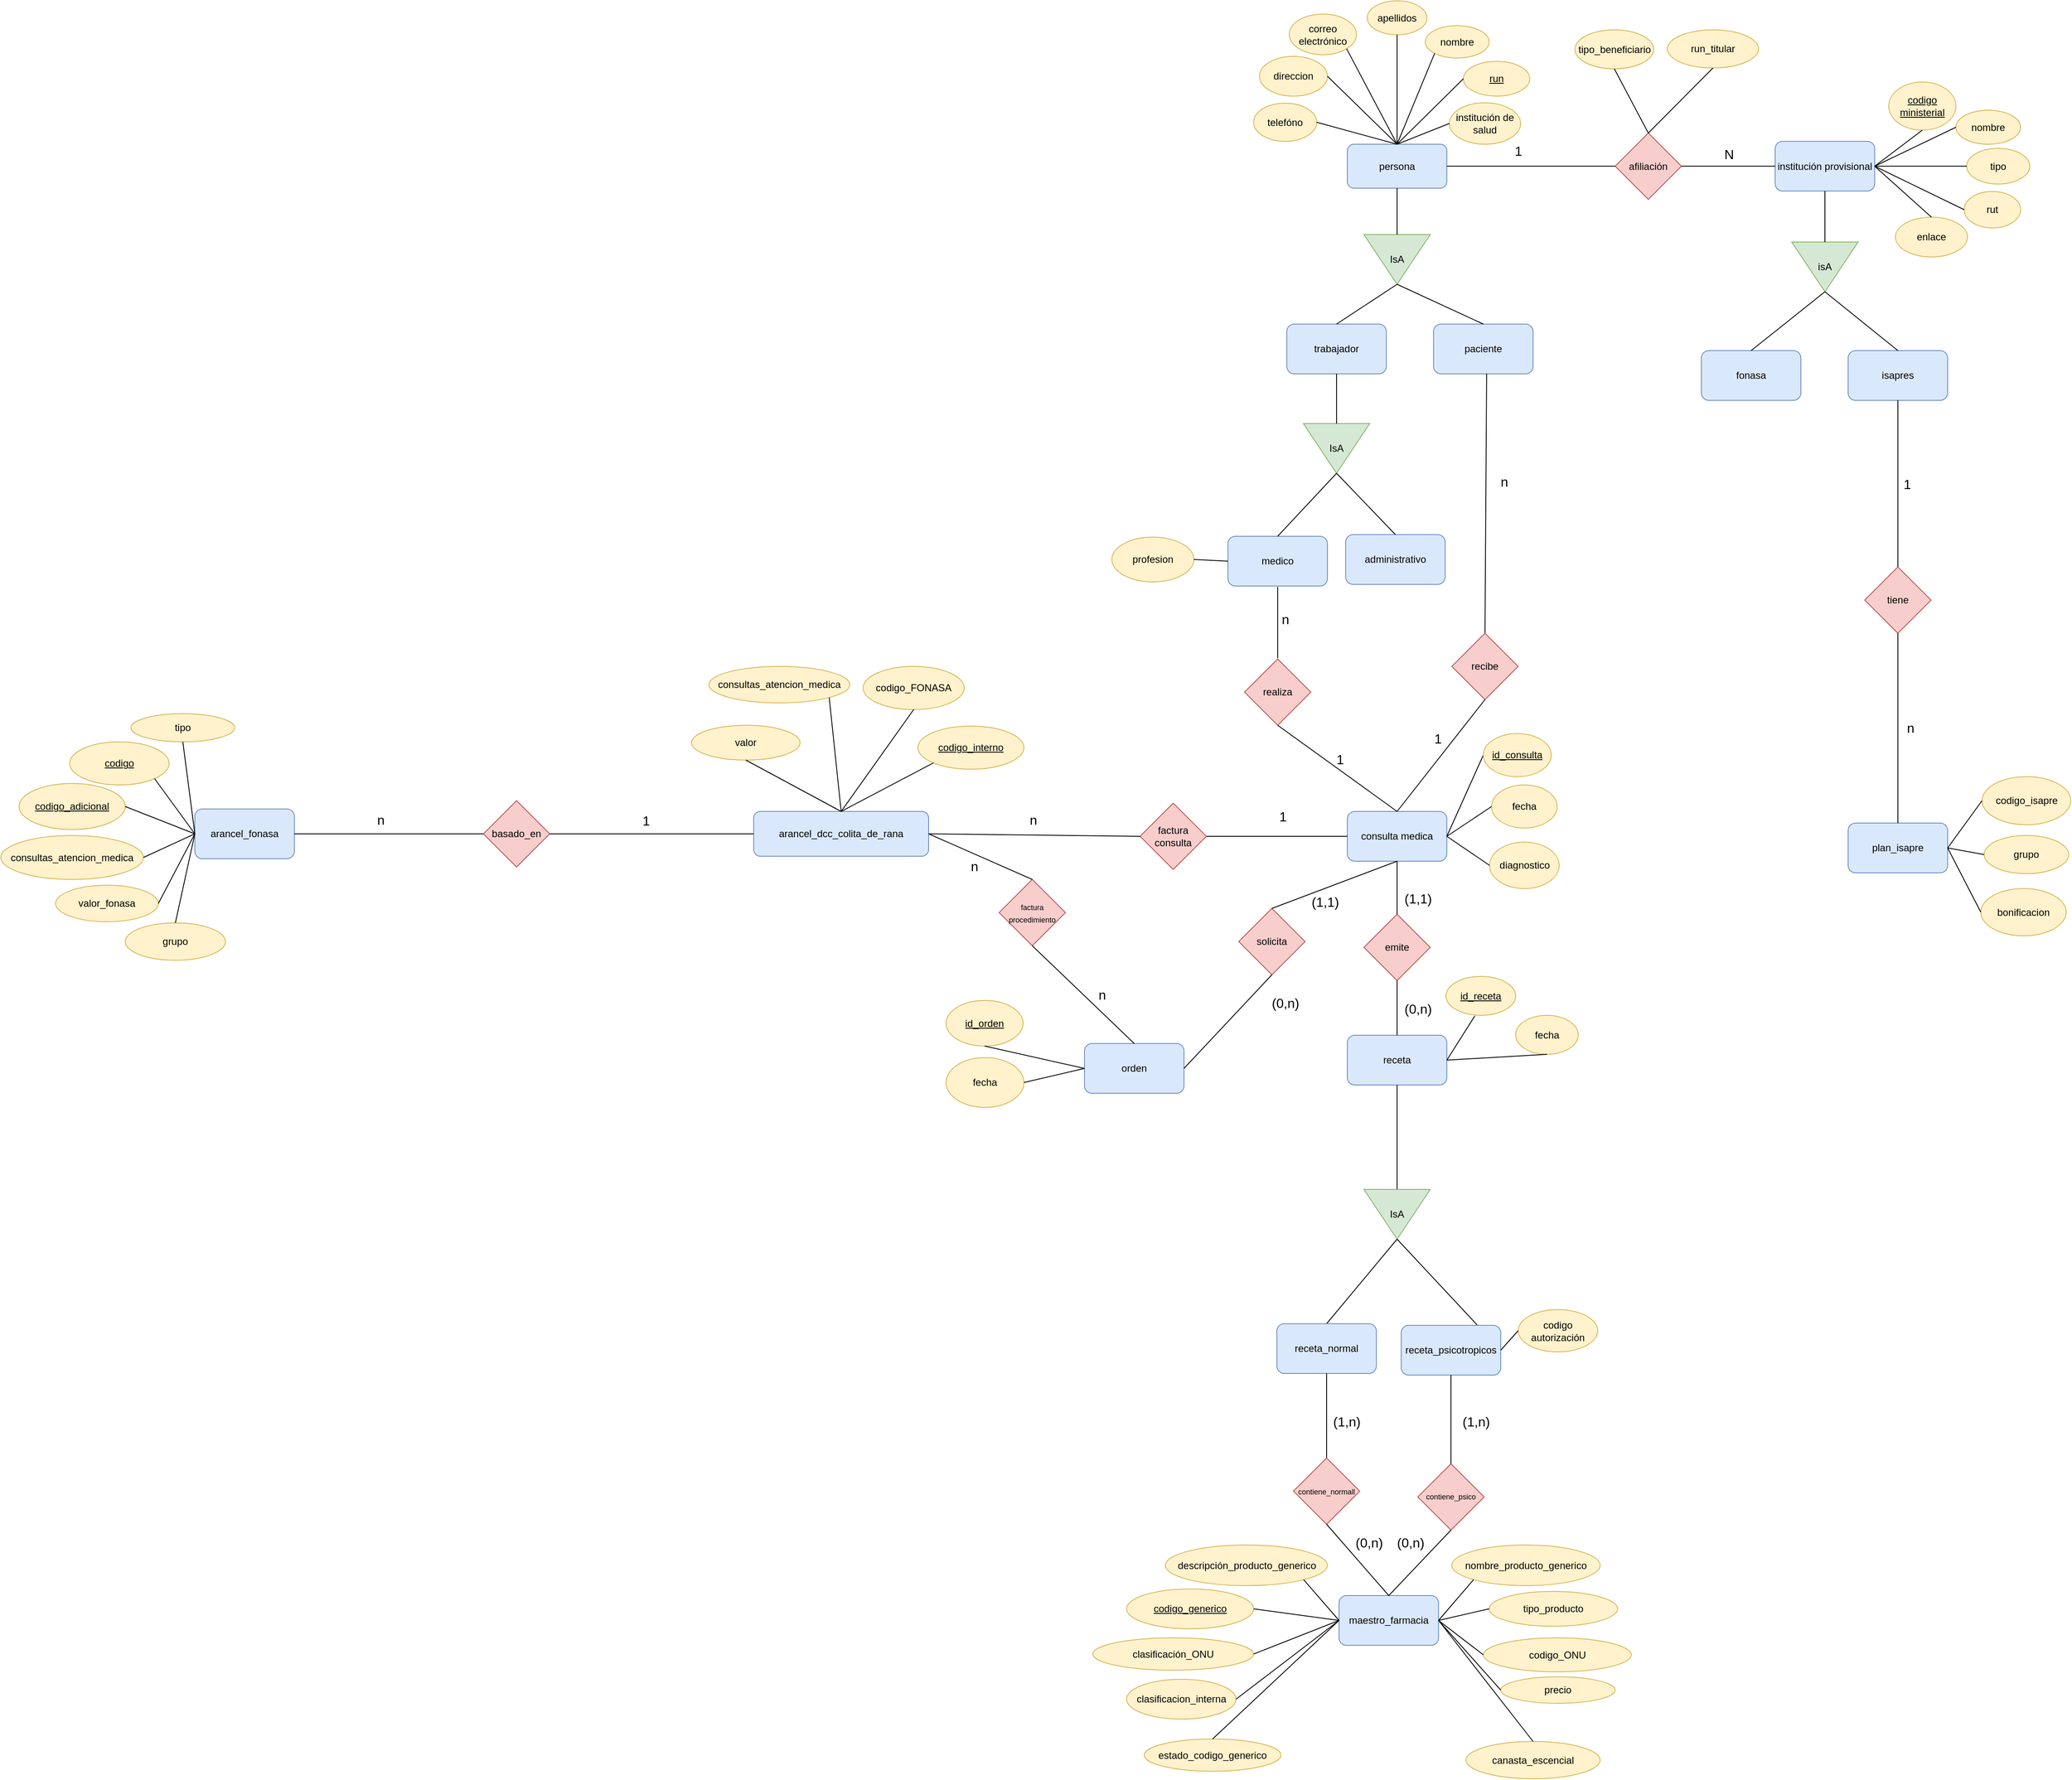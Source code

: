 <mxfile version="28.2.1">
  <diagram id="5fbcG3KwnYf6Rpxg08Wx" name="Página-1">
    <mxGraphModel dx="2070" dy="289" grid="0" gridSize="10" guides="1" tooltips="1" connect="1" arrows="1" fold="1" page="0" pageScale="1" pageWidth="827" pageHeight="1169" math="0" shadow="0">
      <root>
        <mxCell id="0" />
        <mxCell id="1" parent="0" />
        <mxCell id="uRwzK3sYCpa1AdK9t9Te-31" value="persona" style="rounded=1;whiteSpace=wrap;html=1;fillColor=#dae8fc;strokeColor=#6c8ebf;" parent="1" vertex="1">
          <mxGeometry x="138" y="909" width="120" height="53" as="geometry" />
        </mxCell>
        <mxCell id="uRwzK3sYCpa1AdK9t9Te-32" value="&lt;u&gt;run&lt;/u&gt;" style="ellipse;whiteSpace=wrap;html=1;fillColor=#fff2cc;strokeColor=#d6b656;" parent="1" vertex="1">
          <mxGeometry x="278" y="809" width="80" height="42" as="geometry" />
        </mxCell>
        <mxCell id="uRwzK3sYCpa1AdK9t9Te-33" value="nombre" style="ellipse;whiteSpace=wrap;html=1;fillColor=#fff2cc;strokeColor=#d6b656;" parent="1" vertex="1">
          <mxGeometry x="232" y="766" width="77" height="39" as="geometry" />
        </mxCell>
        <mxCell id="uRwzK3sYCpa1AdK9t9Te-34" value="apellidos" style="ellipse;whiteSpace=wrap;html=1;fillColor=#fff2cc;strokeColor=#d6b656;" parent="1" vertex="1">
          <mxGeometry x="162" y="736" width="72" height="41" as="geometry" />
        </mxCell>
        <mxCell id="uRwzK3sYCpa1AdK9t9Te-35" value="direccion" style="ellipse;whiteSpace=wrap;html=1;fillColor=#fff2cc;strokeColor=#d6b656;" parent="1" vertex="1">
          <mxGeometry x="32" y="803" width="82" height="48" as="geometry" />
        </mxCell>
        <mxCell id="uRwzK3sYCpa1AdK9t9Te-36" value="telefóno" style="ellipse;whiteSpace=wrap;html=1;fillColor=#fff2cc;strokeColor=#d6b656;" parent="1" vertex="1">
          <mxGeometry x="25" y="859.5" width="76" height="46" as="geometry" />
        </mxCell>
        <mxCell id="uRwzK3sYCpa1AdK9t9Te-37" value="correo electrónico" style="ellipse;whiteSpace=wrap;html=1;fillColor=#fff2cc;strokeColor=#d6b656;" parent="1" vertex="1">
          <mxGeometry x="68" y="752" width="81" height="49" as="geometry" />
        </mxCell>
        <mxCell id="uRwzK3sYCpa1AdK9t9Te-38" value="IsA" style="triangle;whiteSpace=wrap;html=1;direction=south;fillColor=#d5e8d4;strokeColor=#82b366;" parent="1" vertex="1">
          <mxGeometry x="158" y="1018" width="80" height="60" as="geometry" />
        </mxCell>
        <mxCell id="uRwzK3sYCpa1AdK9t9Te-40" value="trabajador" style="rounded=1;whiteSpace=wrap;html=1;fillColor=#dae8fc;strokeColor=#6c8ebf;" parent="1" vertex="1">
          <mxGeometry x="65" y="1126" width="120" height="60" as="geometry" />
        </mxCell>
        <mxCell id="uRwzK3sYCpa1AdK9t9Te-41" value="paciente" style="rounded=1;whiteSpace=wrap;html=1;fillColor=#dae8fc;strokeColor=#6c8ebf;" parent="1" vertex="1">
          <mxGeometry x="242" y="1126" width="120" height="60" as="geometry" />
        </mxCell>
        <mxCell id="uRwzK3sYCpa1AdK9t9Te-42" value="IsA" style="triangle;whiteSpace=wrap;html=1;direction=south;fillColor=#d5e8d4;strokeColor=#82b366;" parent="1" vertex="1">
          <mxGeometry x="85" y="1246" width="80" height="60" as="geometry" />
        </mxCell>
        <mxCell id="uRwzK3sYCpa1AdK9t9Te-43" value="medico" style="rounded=1;whiteSpace=wrap;html=1;fillColor=#dae8fc;strokeColor=#6c8ebf;" parent="1" vertex="1">
          <mxGeometry x="-6" y="1382" width="120" height="60" as="geometry" />
        </mxCell>
        <mxCell id="uRwzK3sYCpa1AdK9t9Te-44" value="administrativo" style="rounded=1;whiteSpace=wrap;html=1;fillColor=#dae8fc;strokeColor=#6c8ebf;" parent="1" vertex="1">
          <mxGeometry x="136" y="1380" width="120" height="60" as="geometry" />
        </mxCell>
        <mxCell id="uRwzK3sYCpa1AdK9t9Te-45" value="profesion" style="ellipse;whiteSpace=wrap;html=1;fillColor=#fff2cc;strokeColor=#d6b656;" parent="1" vertex="1">
          <mxGeometry x="-146" y="1383" width="99" height="54" as="geometry" />
        </mxCell>
        <mxCell id="uRwzK3sYCpa1AdK9t9Te-47" value="" style="endArrow=none;html=1;rounded=0;fontSize=12;startSize=8;endSize=8;curved=1;" parent="1" edge="1">
          <mxGeometry width="50" height="50" relative="1" as="geometry">
            <mxPoint x="304" y="1501" as="sourcePoint" />
            <mxPoint x="306" y="1186" as="targetPoint" />
          </mxGeometry>
        </mxCell>
        <mxCell id="uRwzK3sYCpa1AdK9t9Te-48" value="" style="endArrow=none;html=1;rounded=0;fontSize=12;startSize=8;endSize=8;curved=1;" parent="1" edge="1">
          <mxGeometry width="50" height="50" relative="1" as="geometry">
            <mxPoint x="54" y="1529" as="sourcePoint" />
            <mxPoint x="54" y="1443" as="targetPoint" />
          </mxGeometry>
        </mxCell>
        <mxCell id="uRwzK3sYCpa1AdK9t9Te-49" value="recibe" style="rhombus;whiteSpace=wrap;html=1;fillColor=#f8cecc;strokeColor=#b85450;" parent="1" vertex="1">
          <mxGeometry x="264" y="1499" width="80" height="80" as="geometry" />
        </mxCell>
        <mxCell id="uRwzK3sYCpa1AdK9t9Te-50" value="realiza" style="rhombus;whiteSpace=wrap;html=1;fillColor=#f8cecc;strokeColor=#b85450;" parent="1" vertex="1">
          <mxGeometry x="14" y="1530" width="80" height="80" as="geometry" />
        </mxCell>
        <mxCell id="uRwzK3sYCpa1AdK9t9Te-51" value="consulta medica" style="rounded=1;whiteSpace=wrap;html=1;fillColor=#dae8fc;strokeColor=#6c8ebf;" parent="1" vertex="1">
          <mxGeometry x="138" y="1714" width="120" height="60" as="geometry" />
        </mxCell>
        <mxCell id="uRwzK3sYCpa1AdK9t9Te-52" value="" style="endArrow=none;html=1;rounded=0;fontSize=12;startSize=8;endSize=8;curved=1;entryX=0.5;entryY=1;entryDx=0;entryDy=0;exitX=0.5;exitY=0;exitDx=0;exitDy=0;" parent="1" source="uRwzK3sYCpa1AdK9t9Te-51" target="uRwzK3sYCpa1AdK9t9Te-49" edge="1">
          <mxGeometry width="50" height="50" relative="1" as="geometry">
            <mxPoint x="210" y="1680" as="sourcePoint" />
            <mxPoint x="260" y="1630" as="targetPoint" />
          </mxGeometry>
        </mxCell>
        <mxCell id="uRwzK3sYCpa1AdK9t9Te-53" value="" style="endArrow=none;html=1;rounded=0;fontSize=12;startSize=8;endSize=8;curved=1;entryX=0.5;entryY=1;entryDx=0;entryDy=0;exitX=0.5;exitY=0;exitDx=0;exitDy=0;" parent="1" source="uRwzK3sYCpa1AdK9t9Te-51" target="uRwzK3sYCpa1AdK9t9Te-50" edge="1">
          <mxGeometry width="50" height="50" relative="1" as="geometry">
            <mxPoint x="210" y="1680" as="sourcePoint" />
            <mxPoint x="260" y="1630" as="targetPoint" />
          </mxGeometry>
        </mxCell>
        <mxCell id="uRwzK3sYCpa1AdK9t9Te-54" value="" style="endArrow=none;html=1;rounded=0;fontSize=12;startSize=8;endSize=8;curved=1;entryX=1;entryY=0.5;entryDx=0;entryDy=0;exitX=0;exitY=0.5;exitDx=0;exitDy=0;" parent="1" source="uRwzK3sYCpa1AdK9t9Te-55" target="uRwzK3sYCpa1AdK9t9Te-51" edge="1">
          <mxGeometry width="50" height="50" relative="1" as="geometry">
            <mxPoint x="333" y="1696" as="sourcePoint" />
            <mxPoint x="260" y="1809" as="targetPoint" />
          </mxGeometry>
        </mxCell>
        <mxCell id="uRwzK3sYCpa1AdK9t9Te-55" value="&lt;u&gt;id_consulta&lt;/u&gt;" style="ellipse;whiteSpace=wrap;html=1;fillColor=#fff2cc;strokeColor=#d6b656;" parent="1" vertex="1">
          <mxGeometry x="302" y="1620" width="82" height="52" as="geometry" />
        </mxCell>
        <mxCell id="uRwzK3sYCpa1AdK9t9Te-56" value="fecha" style="ellipse;whiteSpace=wrap;html=1;fillColor=#fff2cc;strokeColor=#d6b656;" parent="1" vertex="1">
          <mxGeometry x="312" y="1682" width="79" height="52" as="geometry" />
        </mxCell>
        <mxCell id="uRwzK3sYCpa1AdK9t9Te-57" value="" style="endArrow=none;html=1;rounded=0;fontSize=12;startSize=8;endSize=8;curved=1;entryX=0;entryY=0.5;entryDx=0;entryDy=0;exitX=1;exitY=0.5;exitDx=0;exitDy=0;" parent="1" source="uRwzK3sYCpa1AdK9t9Te-51" target="uRwzK3sYCpa1AdK9t9Te-56" edge="1">
          <mxGeometry width="50" height="50" relative="1" as="geometry">
            <mxPoint x="260" y="1738" as="sourcePoint" />
            <mxPoint x="260" y="1809" as="targetPoint" />
          </mxGeometry>
        </mxCell>
        <mxCell id="uRwzK3sYCpa1AdK9t9Te-58" value="diagnostico" style="ellipse;whiteSpace=wrap;html=1;fillColor=#fff2cc;strokeColor=#d6b656;" parent="1" vertex="1">
          <mxGeometry x="309.5" y="1751" width="84" height="56" as="geometry" />
        </mxCell>
        <mxCell id="uRwzK3sYCpa1AdK9t9Te-59" value="" style="endArrow=none;html=1;rounded=0;fontSize=12;startSize=8;endSize=8;curved=1;entryX=1;entryY=0.5;entryDx=0;entryDy=0;exitX=0;exitY=0.5;exitDx=0;exitDy=0;" parent="1" source="uRwzK3sYCpa1AdK9t9Te-58" target="uRwzK3sYCpa1AdK9t9Te-51" edge="1">
          <mxGeometry width="50" height="50" relative="1" as="geometry">
            <mxPoint x="210" y="1859" as="sourcePoint" />
            <mxPoint x="260" y="1809" as="targetPoint" />
          </mxGeometry>
        </mxCell>
        <mxCell id="uRwzK3sYCpa1AdK9t9Te-62" value="emite" style="rhombus;whiteSpace=wrap;html=1;fillColor=#f8cecc;strokeColor=#b85450;" parent="1" vertex="1">
          <mxGeometry x="158" y="1838" width="80" height="80" as="geometry" />
        </mxCell>
        <mxCell id="uRwzK3sYCpa1AdK9t9Te-63" value="receta" style="rounded=1;whiteSpace=wrap;html=1;fillColor=#dae8fc;strokeColor=#6c8ebf;" parent="1" vertex="1">
          <mxGeometry x="138" y="1984" width="120" height="60" as="geometry" />
        </mxCell>
        <mxCell id="uRwzK3sYCpa1AdK9t9Te-64" value="&lt;u&gt;id_receta&lt;/u&gt;" style="ellipse;whiteSpace=wrap;html=1;fillColor=#fff2cc;strokeColor=#d6b656;" parent="1" vertex="1">
          <mxGeometry x="257" y="1913" width="84" height="47" as="geometry" />
        </mxCell>
        <mxCell id="uRwzK3sYCpa1AdK9t9Te-65" value="fecha" style="ellipse;whiteSpace=wrap;html=1;fillColor=#fff2cc;strokeColor=#d6b656;" parent="1" vertex="1">
          <mxGeometry x="341" y="1960" width="75.5" height="47" as="geometry" />
        </mxCell>
        <mxCell id="uRwzK3sYCpa1AdK9t9Te-80" value="solicita" style="rhombus;whiteSpace=wrap;html=1;fillColor=#f8cecc;strokeColor=#b85450;" parent="1" vertex="1">
          <mxGeometry x="7" y="1831" width="80" height="80" as="geometry" />
        </mxCell>
        <mxCell id="uRwzK3sYCpa1AdK9t9Te-81" value="orden" style="rounded=1;whiteSpace=wrap;html=1;fillColor=#dae8fc;strokeColor=#6c8ebf;" parent="1" vertex="1">
          <mxGeometry x="-179" y="1994" width="120" height="60" as="geometry" />
        </mxCell>
        <mxCell id="uRwzK3sYCpa1AdK9t9Te-82" value="" style="endArrow=none;html=1;rounded=0;fontSize=12;startSize=8;endSize=8;curved=1;entryX=0.5;entryY=1;entryDx=0;entryDy=0;exitX=0.5;exitY=0;exitDx=0;exitDy=0;" parent="1" source="uRwzK3sYCpa1AdK9t9Te-63" target="uRwzK3sYCpa1AdK9t9Te-62" edge="1">
          <mxGeometry width="50" height="50" relative="1" as="geometry">
            <mxPoint x="201" y="1982" as="sourcePoint" />
            <mxPoint x="201" y="1927" as="targetPoint" />
          </mxGeometry>
        </mxCell>
        <mxCell id="uRwzK3sYCpa1AdK9t9Te-83" value="" style="endArrow=none;html=1;rounded=0;fontSize=12;startSize=8;endSize=8;curved=1;entryX=0.413;entryY=1.016;entryDx=0;entryDy=0;entryPerimeter=0;exitX=1;exitY=0.5;exitDx=0;exitDy=0;" parent="1" source="uRwzK3sYCpa1AdK9t9Te-63" target="uRwzK3sYCpa1AdK9t9Te-64" edge="1">
          <mxGeometry width="50" height="50" relative="1" as="geometry">
            <mxPoint x="201" y="1982" as="sourcePoint" />
            <mxPoint x="251" y="1932" as="targetPoint" />
          </mxGeometry>
        </mxCell>
        <mxCell id="uRwzK3sYCpa1AdK9t9Te-84" value="" style="endArrow=none;html=1;rounded=0;fontSize=12;startSize=8;endSize=8;curved=1;entryX=0.5;entryY=1;entryDx=0;entryDy=0;exitX=1;exitY=0.5;exitDx=0;exitDy=0;" parent="1" source="uRwzK3sYCpa1AdK9t9Te-63" target="uRwzK3sYCpa1AdK9t9Te-65" edge="1">
          <mxGeometry width="50" height="50" relative="1" as="geometry">
            <mxPoint x="201" y="1982" as="sourcePoint" />
            <mxPoint x="251" y="1932" as="targetPoint" />
          </mxGeometry>
        </mxCell>
        <mxCell id="uRwzK3sYCpa1AdK9t9Te-98" value="&lt;u&gt;id_orden&lt;/u&gt;" style="ellipse;whiteSpace=wrap;html=1;fillColor=#fff2cc;strokeColor=#d6b656;" parent="1" vertex="1">
          <mxGeometry x="-346" y="1942" width="93" height="55" as="geometry" />
        </mxCell>
        <mxCell id="uRwzK3sYCpa1AdK9t9Te-99" value="fecha" style="ellipse;whiteSpace=wrap;html=1;fillColor=#fff2cc;strokeColor=#d6b656;" parent="1" vertex="1">
          <mxGeometry x="-346" y="2011" width="94" height="60" as="geometry" />
        </mxCell>
        <mxCell id="uRwzK3sYCpa1AdK9t9Te-102" value="" style="endArrow=none;html=1;rounded=0;fontSize=12;startSize=8;endSize=8;curved=1;entryX=0;entryY=0.5;entryDx=0;entryDy=0;exitX=0.5;exitY=1;exitDx=0;exitDy=0;" parent="1" source="uRwzK3sYCpa1AdK9t9Te-98" target="uRwzK3sYCpa1AdK9t9Te-81" edge="1">
          <mxGeometry width="50" height="50" relative="1" as="geometry">
            <mxPoint x="-208" y="1952" as="sourcePoint" />
            <mxPoint x="-158" y="1902" as="targetPoint" />
          </mxGeometry>
        </mxCell>
        <mxCell id="uRwzK3sYCpa1AdK9t9Te-103" value="" style="endArrow=none;html=1;rounded=0;fontSize=12;startSize=8;endSize=8;curved=1;entryX=0;entryY=0.5;entryDx=0;entryDy=0;exitX=1;exitY=0.5;exitDx=0;exitDy=0;" parent="1" source="uRwzK3sYCpa1AdK9t9Te-99" target="uRwzK3sYCpa1AdK9t9Te-81" edge="1">
          <mxGeometry width="50" height="50" relative="1" as="geometry">
            <mxPoint x="-208" y="1952" as="sourcePoint" />
            <mxPoint x="-158" y="1902" as="targetPoint" />
          </mxGeometry>
        </mxCell>
        <mxCell id="uRwzK3sYCpa1AdK9t9Te-106" value="afiliación" style="rhombus;whiteSpace=wrap;html=1;fillColor=#f8cecc;strokeColor=#b85450;" parent="1" vertex="1">
          <mxGeometry x="461" y="895.5" width="80" height="80" as="geometry" />
        </mxCell>
        <mxCell id="uRwzK3sYCpa1AdK9t9Te-107" value="institución provisional" style="rounded=1;whiteSpace=wrap;html=1;fillColor=#dae8fc;strokeColor=#6c8ebf;" parent="1" vertex="1">
          <mxGeometry x="654" y="905.5" width="120" height="60" as="geometry" />
        </mxCell>
        <mxCell id="uRwzK3sYCpa1AdK9t9Te-108" value="&lt;u&gt;codigo ministerial&lt;/u&gt;" style="ellipse;whiteSpace=wrap;html=1;fillColor=#fff2cc;strokeColor=#d6b656;" parent="1" vertex="1">
          <mxGeometry x="791" y="834" width="81" height="58" as="geometry" />
        </mxCell>
        <mxCell id="uRwzK3sYCpa1AdK9t9Te-109" value="nombre" style="ellipse;whiteSpace=wrap;html=1;fillColor=#fff2cc;strokeColor=#d6b656;" parent="1" vertex="1">
          <mxGeometry x="872" y="868" width="78" height="41" as="geometry" />
        </mxCell>
        <mxCell id="uRwzK3sYCpa1AdK9t9Te-110" value="tipo" style="ellipse;whiteSpace=wrap;html=1;fillColor=#fff2cc;strokeColor=#d6b656;" parent="1" vertex="1">
          <mxGeometry x="885" y="914" width="76" height="43" as="geometry" />
        </mxCell>
        <mxCell id="uRwzK3sYCpa1AdK9t9Te-111" value="rut" style="ellipse;whiteSpace=wrap;html=1;fillColor=#fff2cc;strokeColor=#d6b656;" parent="1" vertex="1">
          <mxGeometry x="882" y="966" width="68" height="44" as="geometry" />
        </mxCell>
        <mxCell id="uRwzK3sYCpa1AdK9t9Te-112" value="enlace" style="ellipse;whiteSpace=wrap;html=1;fillColor=#fff2cc;strokeColor=#d6b656;" parent="1" vertex="1">
          <mxGeometry x="799" y="997" width="87" height="48" as="geometry" />
        </mxCell>
        <mxCell id="uRwzK3sYCpa1AdK9t9Te-113" value="isA" style="triangle;whiteSpace=wrap;html=1;direction=south;fillColor=#d5e8d4;strokeColor=#82b366;" parent="1" vertex="1">
          <mxGeometry x="674" y="1027" width="80" height="60" as="geometry" />
        </mxCell>
        <mxCell id="uRwzK3sYCpa1AdK9t9Te-114" value="fonasa" style="rounded=1;whiteSpace=wrap;html=1;fillColor=#dae8fc;strokeColor=#6c8ebf;" parent="1" vertex="1">
          <mxGeometry x="565" y="1158" width="120" height="60" as="geometry" />
        </mxCell>
        <mxCell id="uRwzK3sYCpa1AdK9t9Te-115" value="" style="endArrow=none;html=1;rounded=0;fontSize=12;startSize=8;endSize=8;curved=1;exitX=1;exitY=0.5;exitDx=0;exitDy=0;" parent="1" source="uRwzK3sYCpa1AdK9t9Te-31" target="uRwzK3sYCpa1AdK9t9Te-106" edge="1">
          <mxGeometry width="50" height="50" relative="1" as="geometry">
            <mxPoint x="418" y="1075" as="sourcePoint" />
            <mxPoint x="468" y="1025" as="targetPoint" />
          </mxGeometry>
        </mxCell>
        <mxCell id="uRwzK3sYCpa1AdK9t9Te-116" value="1" style="text;html=1;align=center;verticalAlign=middle;resizable=0;points=[];autosize=1;strokeColor=none;fillColor=none;fontSize=16;" parent="1" vertex="1">
          <mxGeometry x="330.5" y="901.5" width="27" height="31" as="geometry" />
        </mxCell>
        <mxCell id="uRwzK3sYCpa1AdK9t9Te-117" value="" style="endArrow=none;html=1;rounded=0;fontSize=12;startSize=8;endSize=8;curved=1;exitX=1;exitY=0.5;exitDx=0;exitDy=0;entryX=0;entryY=0.5;entryDx=0;entryDy=0;" parent="1" source="uRwzK3sYCpa1AdK9t9Te-106" target="uRwzK3sYCpa1AdK9t9Te-107" edge="1">
          <mxGeometry width="50" height="50" relative="1" as="geometry">
            <mxPoint x="545" y="1075" as="sourcePoint" />
            <mxPoint x="595" y="1025" as="targetPoint" />
          </mxGeometry>
        </mxCell>
        <mxCell id="uRwzK3sYCpa1AdK9t9Te-118" value="N" style="text;html=1;align=center;verticalAlign=middle;resizable=0;points=[];autosize=1;strokeColor=none;fillColor=none;fontSize=16;" parent="1" vertex="1">
          <mxGeometry x="583" y="905.5" width="30" height="31" as="geometry" />
        </mxCell>
        <mxCell id="uRwzK3sYCpa1AdK9t9Te-120" value="tipo_beneficiario" style="ellipse;whiteSpace=wrap;html=1;fillColor=#fff2cc;strokeColor=#d6b656;" parent="1" vertex="1">
          <mxGeometry x="412.5" y="771" width="95" height="47" as="geometry" />
        </mxCell>
        <mxCell id="uRwzK3sYCpa1AdK9t9Te-121" value="run_titular" style="ellipse;whiteSpace=wrap;html=1;fillColor=#fff2cc;strokeColor=#d6b656;" parent="1" vertex="1">
          <mxGeometry x="524" y="771" width="110" height="46" as="geometry" />
        </mxCell>
        <mxCell id="uRwzK3sYCpa1AdK9t9Te-122" value="" style="endArrow=none;html=1;rounded=0;fontSize=12;startSize=8;endSize=8;curved=1;exitX=0.5;exitY=0;exitDx=0;exitDy=0;entryX=0.5;entryY=1;entryDx=0;entryDy=0;" parent="1" source="uRwzK3sYCpa1AdK9t9Te-106" target="uRwzK3sYCpa1AdK9t9Te-121" edge="1">
          <mxGeometry width="50" height="50" relative="1" as="geometry">
            <mxPoint x="523" y="1077" as="sourcePoint" />
            <mxPoint x="573" y="1027" as="targetPoint" />
          </mxGeometry>
        </mxCell>
        <mxCell id="uRwzK3sYCpa1AdK9t9Te-123" value="" style="endArrow=none;html=1;rounded=0;fontSize=12;startSize=8;endSize=8;curved=1;exitX=0.5;exitY=0;exitDx=0;exitDy=0;entryX=0.5;entryY=1;entryDx=0;entryDy=0;" parent="1" source="uRwzK3sYCpa1AdK9t9Te-106" target="uRwzK3sYCpa1AdK9t9Te-120" edge="1">
          <mxGeometry width="50" height="50" relative="1" as="geometry">
            <mxPoint x="523" y="1077" as="sourcePoint" />
            <mxPoint x="573" y="1027" as="targetPoint" />
          </mxGeometry>
        </mxCell>
        <mxCell id="uRwzK3sYCpa1AdK9t9Te-124" value="isapres" style="rounded=1;whiteSpace=wrap;html=1;fillColor=#dae8fc;strokeColor=#6c8ebf;" parent="1" vertex="1">
          <mxGeometry x="742" y="1158" width="120" height="60" as="geometry" />
        </mxCell>
        <mxCell id="uRwzK3sYCpa1AdK9t9Te-125" value="" style="endArrow=none;html=1;rounded=0;fontSize=12;startSize=8;endSize=8;curved=1;entryX=0.5;entryY=1;entryDx=0;entryDy=0;exitX=0;exitY=0.5;exitDx=0;exitDy=0;" parent="1" source="uRwzK3sYCpa1AdK9t9Te-113" target="uRwzK3sYCpa1AdK9t9Te-107" edge="1">
          <mxGeometry width="50" height="50" relative="1" as="geometry">
            <mxPoint x="661" y="1022" as="sourcePoint" />
            <mxPoint x="711" y="972" as="targetPoint" />
          </mxGeometry>
        </mxCell>
        <mxCell id="uRwzK3sYCpa1AdK9t9Te-126" value="" style="endArrow=none;html=1;rounded=0;fontSize=12;startSize=8;endSize=8;curved=1;exitX=1;exitY=0.5;exitDx=0;exitDy=0;entryX=0.5;entryY=0;entryDx=0;entryDy=0;" parent="1" source="uRwzK3sYCpa1AdK9t9Te-113" target="uRwzK3sYCpa1AdK9t9Te-124" edge="1">
          <mxGeometry width="50" height="50" relative="1" as="geometry">
            <mxPoint x="769" y="1095" as="sourcePoint" />
            <mxPoint x="819" y="1045" as="targetPoint" />
          </mxGeometry>
        </mxCell>
        <mxCell id="uRwzK3sYCpa1AdK9t9Te-127" value="" style="endArrow=none;html=1;rounded=0;fontSize=12;startSize=8;endSize=8;curved=1;exitX=1;exitY=0.5;exitDx=0;exitDy=0;entryX=0.5;entryY=0;entryDx=0;entryDy=0;" parent="1" source="uRwzK3sYCpa1AdK9t9Te-113" target="uRwzK3sYCpa1AdK9t9Te-114" edge="1">
          <mxGeometry width="50" height="50" relative="1" as="geometry">
            <mxPoint x="769" y="1095" as="sourcePoint" />
            <mxPoint x="819" y="1045" as="targetPoint" />
          </mxGeometry>
        </mxCell>
        <mxCell id="uRwzK3sYCpa1AdK9t9Te-128" value="" style="endArrow=none;html=1;rounded=0;fontSize=12;startSize=8;endSize=8;curved=1;entryX=1;entryY=0.5;entryDx=0;entryDy=0;exitX=0.5;exitY=1;exitDx=0;exitDy=0;" parent="1" source="uRwzK3sYCpa1AdK9t9Te-108" target="uRwzK3sYCpa1AdK9t9Te-107" edge="1">
          <mxGeometry width="50" height="50" relative="1" as="geometry">
            <mxPoint x="675" y="1101" as="sourcePoint" />
            <mxPoint x="725" y="1051" as="targetPoint" />
          </mxGeometry>
        </mxCell>
        <mxCell id="uRwzK3sYCpa1AdK9t9Te-129" value="" style="endArrow=none;html=1;rounded=0;fontSize=12;startSize=8;endSize=8;curved=1;entryX=1;entryY=0.5;entryDx=0;entryDy=0;exitX=0;exitY=0.5;exitDx=0;exitDy=0;" parent="1" source="uRwzK3sYCpa1AdK9t9Te-109" target="uRwzK3sYCpa1AdK9t9Te-107" edge="1">
          <mxGeometry width="50" height="50" relative="1" as="geometry">
            <mxPoint x="675" y="1101" as="sourcePoint" />
            <mxPoint x="725" y="1051" as="targetPoint" />
          </mxGeometry>
        </mxCell>
        <mxCell id="uRwzK3sYCpa1AdK9t9Te-130" value="" style="endArrow=none;html=1;rounded=0;fontSize=12;startSize=8;endSize=8;curved=1;exitX=1;exitY=0.5;exitDx=0;exitDy=0;entryX=0;entryY=0.5;entryDx=0;entryDy=0;" parent="1" source="uRwzK3sYCpa1AdK9t9Te-107" target="uRwzK3sYCpa1AdK9t9Te-110" edge="1">
          <mxGeometry width="50" height="50" relative="1" as="geometry">
            <mxPoint x="798" y="970" as="sourcePoint" />
            <mxPoint x="848" y="920" as="targetPoint" />
          </mxGeometry>
        </mxCell>
        <mxCell id="uRwzK3sYCpa1AdK9t9Te-131" value="" style="endArrow=none;html=1;rounded=0;fontSize=12;startSize=8;endSize=8;curved=1;exitX=1;exitY=0.5;exitDx=0;exitDy=0;entryX=0;entryY=0.5;entryDx=0;entryDy=0;" parent="1" source="uRwzK3sYCpa1AdK9t9Te-107" target="uRwzK3sYCpa1AdK9t9Te-111" edge="1">
          <mxGeometry width="50" height="50" relative="1" as="geometry">
            <mxPoint x="794" y="992" as="sourcePoint" />
            <mxPoint x="844" y="942" as="targetPoint" />
          </mxGeometry>
        </mxCell>
        <mxCell id="uRwzK3sYCpa1AdK9t9Te-132" value="" style="endArrow=none;html=1;rounded=0;fontSize=12;startSize=8;endSize=8;curved=1;exitX=1;exitY=0.5;exitDx=0;exitDy=0;entryX=0.5;entryY=0;entryDx=0;entryDy=0;" parent="1" source="uRwzK3sYCpa1AdK9t9Te-107" target="uRwzK3sYCpa1AdK9t9Te-112" edge="1">
          <mxGeometry width="50" height="50" relative="1" as="geometry">
            <mxPoint x="764" y="1027" as="sourcePoint" />
            <mxPoint x="814" y="977" as="targetPoint" />
          </mxGeometry>
        </mxCell>
        <mxCell id="uRwzK3sYCpa1AdK9t9Te-133" value="institución de salud" style="ellipse;whiteSpace=wrap;html=1;fillColor=#fff2cc;strokeColor=#d6b656;" parent="1" vertex="1">
          <mxGeometry x="261" y="859" width="86" height="50" as="geometry" />
        </mxCell>
        <mxCell id="uRwzK3sYCpa1AdK9t9Te-134" value="" style="endArrow=none;html=1;rounded=0;fontSize=12;startSize=8;endSize=8;curved=1;exitX=0.5;exitY=0;exitDx=0;exitDy=0;entryX=0;entryY=0.5;entryDx=0;entryDy=0;" parent="1" source="uRwzK3sYCpa1AdK9t9Te-31" target="uRwzK3sYCpa1AdK9t9Te-133" edge="1">
          <mxGeometry width="50" height="50" relative="1" as="geometry">
            <mxPoint x="191" y="904" as="sourcePoint" />
            <mxPoint x="241" y="854" as="targetPoint" />
          </mxGeometry>
        </mxCell>
        <mxCell id="uRwzK3sYCpa1AdK9t9Te-135" value="" style="endArrow=none;html=1;rounded=0;fontSize=12;startSize=8;endSize=8;curved=1;exitX=0.5;exitY=0;exitDx=0;exitDy=0;entryX=0;entryY=0.5;entryDx=0;entryDy=0;" parent="1" source="uRwzK3sYCpa1AdK9t9Te-31" target="uRwzK3sYCpa1AdK9t9Te-32" edge="1">
          <mxGeometry width="50" height="50" relative="1" as="geometry">
            <mxPoint x="299" y="1007" as="sourcePoint" />
            <mxPoint x="349" y="957" as="targetPoint" />
          </mxGeometry>
        </mxCell>
        <mxCell id="uRwzK3sYCpa1AdK9t9Te-136" value="" style="endArrow=none;html=1;rounded=0;fontSize=12;startSize=8;endSize=8;curved=1;exitX=0.5;exitY=0;exitDx=0;exitDy=0;entryX=0;entryY=1;entryDx=0;entryDy=0;" parent="1" source="uRwzK3sYCpa1AdK9t9Te-31" target="uRwzK3sYCpa1AdK9t9Te-33" edge="1">
          <mxGeometry width="50" height="50" relative="1" as="geometry">
            <mxPoint x="299" y="1007" as="sourcePoint" />
            <mxPoint x="349" y="957" as="targetPoint" />
          </mxGeometry>
        </mxCell>
        <mxCell id="uRwzK3sYCpa1AdK9t9Te-137" value="" style="endArrow=none;html=1;rounded=0;fontSize=12;startSize=8;endSize=8;curved=1;exitX=0.5;exitY=0;exitDx=0;exitDy=0;entryX=0.5;entryY=1;entryDx=0;entryDy=0;" parent="1" source="uRwzK3sYCpa1AdK9t9Te-31" target="uRwzK3sYCpa1AdK9t9Te-34" edge="1">
          <mxGeometry width="50" height="50" relative="1" as="geometry">
            <mxPoint x="299" y="1007" as="sourcePoint" />
            <mxPoint x="349" y="957" as="targetPoint" />
          </mxGeometry>
        </mxCell>
        <mxCell id="uRwzK3sYCpa1AdK9t9Te-138" value="" style="endArrow=none;html=1;rounded=0;fontSize=12;startSize=8;endSize=8;curved=1;exitX=0.5;exitY=0;exitDx=0;exitDy=0;entryX=1;entryY=1;entryDx=0;entryDy=0;" parent="1" source="uRwzK3sYCpa1AdK9t9Te-31" target="uRwzK3sYCpa1AdK9t9Te-37" edge="1">
          <mxGeometry width="50" height="50" relative="1" as="geometry">
            <mxPoint x="299" y="1007" as="sourcePoint" />
            <mxPoint x="349" y="957" as="targetPoint" />
          </mxGeometry>
        </mxCell>
        <mxCell id="uRwzK3sYCpa1AdK9t9Te-139" value="" style="endArrow=none;html=1;rounded=0;fontSize=12;startSize=8;endSize=8;curved=1;exitX=0.5;exitY=0;exitDx=0;exitDy=0;entryX=1;entryY=0.5;entryDx=0;entryDy=0;" parent="1" source="uRwzK3sYCpa1AdK9t9Te-31" target="uRwzK3sYCpa1AdK9t9Te-35" edge="1">
          <mxGeometry width="50" height="50" relative="1" as="geometry">
            <mxPoint x="186" y="1008" as="sourcePoint" />
            <mxPoint x="236" y="958" as="targetPoint" />
          </mxGeometry>
        </mxCell>
        <mxCell id="uRwzK3sYCpa1AdK9t9Te-140" value="" style="endArrow=none;html=1;rounded=0;fontSize=12;startSize=8;endSize=8;curved=1;exitX=0.5;exitY=0;exitDx=0;exitDy=0;entryX=1;entryY=0.5;entryDx=0;entryDy=0;" parent="1" source="uRwzK3sYCpa1AdK9t9Te-31" target="uRwzK3sYCpa1AdK9t9Te-36" edge="1">
          <mxGeometry width="50" height="50" relative="1" as="geometry">
            <mxPoint x="186" y="1008" as="sourcePoint" />
            <mxPoint x="236" y="958" as="targetPoint" />
          </mxGeometry>
        </mxCell>
        <mxCell id="uRwzK3sYCpa1AdK9t9Te-141" value="n" style="text;html=1;align=center;verticalAlign=middle;resizable=0;points=[];autosize=1;strokeColor=none;fillColor=none;fontSize=16;" parent="1" vertex="1">
          <mxGeometry x="49.5" y="1466.5" width="27" height="31" as="geometry" />
        </mxCell>
        <mxCell id="uRwzK3sYCpa1AdK9t9Te-142" value="1" style="text;html=1;align=center;verticalAlign=middle;resizable=0;points=[];autosize=1;strokeColor=none;fillColor=none;fontSize=16;" parent="1" vertex="1">
          <mxGeometry x="115.5" y="1635.5" width="27" height="31" as="geometry" />
        </mxCell>
        <mxCell id="uRwzK3sYCpa1AdK9t9Te-143" value="n" style="text;html=1;align=center;verticalAlign=middle;resizable=0;points=[];autosize=1;strokeColor=none;fillColor=none;fontSize=16;" parent="1" vertex="1">
          <mxGeometry x="313.5" y="1300.5" width="27" height="31" as="geometry" />
        </mxCell>
        <mxCell id="uRwzK3sYCpa1AdK9t9Te-144" value="1" style="text;html=1;align=center;verticalAlign=middle;resizable=0;points=[];autosize=1;strokeColor=none;fillColor=none;fontSize=16;" parent="1" vertex="1">
          <mxGeometry x="233.5" y="1610.5" width="27" height="31" as="geometry" />
        </mxCell>
        <mxCell id="uRwzK3sYCpa1AdK9t9Te-145" value="" style="endArrow=none;html=1;rounded=0;fontSize=12;startSize=8;endSize=8;curved=1;entryX=0.5;entryY=1;entryDx=0;entryDy=0;exitX=0;exitY=0.5;exitDx=0;exitDy=0;" parent="1" source="uRwzK3sYCpa1AdK9t9Te-42" target="uRwzK3sYCpa1AdK9t9Te-40" edge="1">
          <mxGeometry width="50" height="50" relative="1" as="geometry">
            <mxPoint x="66" y="1478" as="sourcePoint" />
            <mxPoint x="116" y="1428" as="targetPoint" />
          </mxGeometry>
        </mxCell>
        <mxCell id="uRwzK3sYCpa1AdK9t9Te-146" value="" style="endArrow=none;html=1;rounded=0;fontSize=12;startSize=8;endSize=8;curved=1;entryX=1;entryY=0.5;entryDx=0;entryDy=0;exitX=0.5;exitY=0;exitDx=0;exitDy=0;" parent="1" source="uRwzK3sYCpa1AdK9t9Te-43" target="uRwzK3sYCpa1AdK9t9Te-42" edge="1">
          <mxGeometry width="50" height="50" relative="1" as="geometry">
            <mxPoint x="66" y="1478" as="sourcePoint" />
            <mxPoint x="116" y="1428" as="targetPoint" />
          </mxGeometry>
        </mxCell>
        <mxCell id="uRwzK3sYCpa1AdK9t9Te-147" value="" style="endArrow=none;html=1;rounded=0;fontSize=12;startSize=8;endSize=8;curved=1;entryX=1;entryY=0.5;entryDx=0;entryDy=0;exitX=0.5;exitY=0;exitDx=0;exitDy=0;" parent="1" source="uRwzK3sYCpa1AdK9t9Te-44" target="uRwzK3sYCpa1AdK9t9Te-42" edge="1">
          <mxGeometry width="50" height="50" relative="1" as="geometry">
            <mxPoint x="66" y="1478" as="sourcePoint" />
            <mxPoint x="116" y="1428" as="targetPoint" />
          </mxGeometry>
        </mxCell>
        <mxCell id="uRwzK3sYCpa1AdK9t9Te-148" value="" style="endArrow=none;html=1;rounded=0;fontSize=12;startSize=8;endSize=8;curved=1;entryX=0;entryY=0.5;entryDx=0;entryDy=0;exitX=1;exitY=0.5;exitDx=0;exitDy=0;" parent="1" source="uRwzK3sYCpa1AdK9t9Te-45" target="uRwzK3sYCpa1AdK9t9Te-43" edge="1">
          <mxGeometry width="50" height="50" relative="1" as="geometry">
            <mxPoint x="66" y="1478" as="sourcePoint" />
            <mxPoint x="116" y="1428" as="targetPoint" />
          </mxGeometry>
        </mxCell>
        <mxCell id="uRwzK3sYCpa1AdK9t9Te-149" value="" style="endArrow=none;html=1;rounded=0;fontSize=12;startSize=8;endSize=8;curved=1;entryX=0.5;entryY=1;entryDx=0;entryDy=0;exitX=0;exitY=0.5;exitDx=0;exitDy=0;" parent="1" source="uRwzK3sYCpa1AdK9t9Te-38" target="uRwzK3sYCpa1AdK9t9Te-31" edge="1">
          <mxGeometry width="50" height="50" relative="1" as="geometry">
            <mxPoint x="156" y="1175" as="sourcePoint" />
            <mxPoint x="206" y="1125" as="targetPoint" />
          </mxGeometry>
        </mxCell>
        <mxCell id="uRwzK3sYCpa1AdK9t9Te-150" value="" style="endArrow=none;html=1;rounded=0;fontSize=12;startSize=8;endSize=8;curved=1;entryX=1;entryY=0.5;entryDx=0;entryDy=0;exitX=0.5;exitY=0;exitDx=0;exitDy=0;" parent="1" source="uRwzK3sYCpa1AdK9t9Te-40" target="uRwzK3sYCpa1AdK9t9Te-38" edge="1">
          <mxGeometry width="50" height="50" relative="1" as="geometry">
            <mxPoint x="156" y="1175" as="sourcePoint" />
            <mxPoint x="206" y="1125" as="targetPoint" />
          </mxGeometry>
        </mxCell>
        <mxCell id="uRwzK3sYCpa1AdK9t9Te-151" value="" style="endArrow=none;html=1;rounded=0;fontSize=12;startSize=8;endSize=8;curved=1;entryX=1;entryY=0.5;entryDx=0;entryDy=0;exitX=0.5;exitY=0;exitDx=0;exitDy=0;" parent="1" source="uRwzK3sYCpa1AdK9t9Te-41" target="uRwzK3sYCpa1AdK9t9Te-38" edge="1">
          <mxGeometry width="50" height="50" relative="1" as="geometry">
            <mxPoint x="156" y="1175" as="sourcePoint" />
            <mxPoint x="206" y="1125" as="targetPoint" />
          </mxGeometry>
        </mxCell>
        <mxCell id="pEswacvLzB_70uWH7xUG-1" value="" style="endArrow=none;html=1;rounded=0;fontSize=12;startSize=8;endSize=8;curved=1;entryX=0.5;entryY=1;entryDx=0;entryDy=0;exitX=0.5;exitY=0;exitDx=0;exitDy=0;" edge="1" parent="1" source="uRwzK3sYCpa1AdK9t9Te-62" target="uRwzK3sYCpa1AdK9t9Te-51">
          <mxGeometry width="50" height="50" relative="1" as="geometry">
            <mxPoint x="122" y="1897" as="sourcePoint" />
            <mxPoint x="172" y="1847" as="targetPoint" />
          </mxGeometry>
        </mxCell>
        <mxCell id="pEswacvLzB_70uWH7xUG-2" value="" style="endArrow=none;html=1;rounded=0;fontSize=12;startSize=8;endSize=8;curved=1;entryX=0.5;entryY=1;entryDx=0;entryDy=0;exitX=0.5;exitY=0;exitDx=0;exitDy=0;" edge="1" parent="1" source="uRwzK3sYCpa1AdK9t9Te-80" target="uRwzK3sYCpa1AdK9t9Te-51">
          <mxGeometry width="50" height="50" relative="1" as="geometry">
            <mxPoint x="122" y="1889" as="sourcePoint" />
            <mxPoint x="172" y="1839" as="targetPoint" />
          </mxGeometry>
        </mxCell>
        <mxCell id="pEswacvLzB_70uWH7xUG-3" value="" style="endArrow=none;html=1;rounded=0;fontSize=12;startSize=8;endSize=8;curved=1;entryX=0.5;entryY=1;entryDx=0;entryDy=0;exitX=1;exitY=0.5;exitDx=0;exitDy=0;" edge="1" parent="1" source="uRwzK3sYCpa1AdK9t9Te-81" target="uRwzK3sYCpa1AdK9t9Te-80">
          <mxGeometry width="50" height="50" relative="1" as="geometry">
            <mxPoint x="-49" y="1899" as="sourcePoint" />
            <mxPoint x="1" y="1849" as="targetPoint" />
          </mxGeometry>
        </mxCell>
        <mxCell id="pEswacvLzB_70uWH7xUG-4" value="(1,1)" style="text;html=1;align=center;verticalAlign=middle;resizable=0;points=[];autosize=1;strokeColor=none;fillColor=none;fontSize=16;" vertex="1" parent="1">
          <mxGeometry x="197" y="1803" width="51" height="31" as="geometry" />
        </mxCell>
        <mxCell id="pEswacvLzB_70uWH7xUG-5" value="(0,n)" style="text;html=1;align=center;verticalAlign=middle;resizable=0;points=[];autosize=1;strokeColor=none;fillColor=none;fontSize=16;" vertex="1" parent="1">
          <mxGeometry x="197" y="1936" width="51" height="31" as="geometry" />
        </mxCell>
        <mxCell id="pEswacvLzB_70uWH7xUG-7" value="(1,1)" style="text;html=1;align=center;verticalAlign=middle;resizable=0;points=[];autosize=1;strokeColor=none;fillColor=none;fontSize=16;" vertex="1" parent="1">
          <mxGeometry x="85" y="1807" width="51" height="31" as="geometry" />
        </mxCell>
        <mxCell id="pEswacvLzB_70uWH7xUG-8" value="(0,n)" style="text;html=1;align=center;verticalAlign=middle;resizable=0;points=[];autosize=1;strokeColor=none;fillColor=none;fontSize=16;" vertex="1" parent="1">
          <mxGeometry x="37.5" y="1929" width="51" height="31" as="geometry" />
        </mxCell>
        <mxCell id="pEswacvLzB_70uWH7xUG-11" value="" style="endArrow=none;html=1;rounded=0;fontSize=12;startSize=8;endSize=8;curved=1;entryX=0.5;entryY=1;entryDx=0;entryDy=0;exitX=0;exitY=0.5;exitDx=0;exitDy=0;" edge="1" parent="1" source="pEswacvLzB_70uWH7xUG-12" target="uRwzK3sYCpa1AdK9t9Te-63">
          <mxGeometry width="50" height="50" relative="1" as="geometry">
            <mxPoint x="-13" y="2157" as="sourcePoint" />
            <mxPoint x="136" y="2018" as="targetPoint" />
          </mxGeometry>
        </mxCell>
        <mxCell id="pEswacvLzB_70uWH7xUG-12" value="IsA" style="triangle;whiteSpace=wrap;html=1;direction=south;fillColor=#d5e8d4;strokeColor=#82b366;" vertex="1" parent="1">
          <mxGeometry x="158" y="2170" width="80" height="60" as="geometry" />
        </mxCell>
        <mxCell id="pEswacvLzB_70uWH7xUG-13" value="" style="endArrow=none;html=1;rounded=0;fontSize=12;startSize=8;endSize=8;curved=1;entryX=1;entryY=0.5;entryDx=0;entryDy=0;exitX=0.5;exitY=0;exitDx=0;exitDy=0;" edge="1" parent="1" source="pEswacvLzB_70uWH7xUG-15" target="pEswacvLzB_70uWH7xUG-12">
          <mxGeometry width="50" height="50" relative="1" as="geometry">
            <mxPoint x="-153" y="2244" as="sourcePoint" />
            <mxPoint x="-26" y="2181" as="targetPoint" />
          </mxGeometry>
        </mxCell>
        <mxCell id="pEswacvLzB_70uWH7xUG-14" value="" style="endArrow=none;html=1;rounded=0;fontSize=12;startSize=8;endSize=8;curved=1;entryX=1;entryY=0.5;entryDx=0;entryDy=0;exitX=1;exitY=0.5;exitDx=0;exitDy=0;" edge="1" parent="1" source="pEswacvLzB_70uWH7xUG-16" target="pEswacvLzB_70uWH7xUG-12">
          <mxGeometry width="50" height="50" relative="1" as="geometry">
            <mxPoint x="-79" y="2321" as="sourcePoint" />
            <mxPoint x="89" y="2255" as="targetPoint" />
          </mxGeometry>
        </mxCell>
        <mxCell id="pEswacvLzB_70uWH7xUG-15" value="receta_normal" style="rounded=1;whiteSpace=wrap;html=1;fillColor=#dae8fc;strokeColor=#6c8ebf;" vertex="1" parent="1">
          <mxGeometry x="53" y="2332" width="120" height="60" as="geometry" />
        </mxCell>
        <mxCell id="pEswacvLzB_70uWH7xUG-16" value="receta_psicotropicos" style="rounded=1;whiteSpace=wrap;html=1;fillColor=#dae8fc;strokeColor=#6c8ebf;" vertex="1" parent="1">
          <mxGeometry x="203" y="2334" width="120" height="60" as="geometry" />
        </mxCell>
        <mxCell id="pEswacvLzB_70uWH7xUG-17" value="codigo autorización" style="ellipse;whiteSpace=wrap;html=1;fillColor=#fff2cc;strokeColor=#d6b656;" vertex="1" parent="1">
          <mxGeometry x="344" y="2315" width="96" height="51" as="geometry" />
        </mxCell>
        <mxCell id="pEswacvLzB_70uWH7xUG-18" value="" style="endArrow=none;html=1;rounded=0;fontSize=12;startSize=8;endSize=8;curved=1;entryX=0;entryY=0.5;entryDx=0;entryDy=0;exitX=1;exitY=0.5;exitDx=0;exitDy=0;" edge="1" parent="1" source="pEswacvLzB_70uWH7xUG-16" target="pEswacvLzB_70uWH7xUG-17">
          <mxGeometry width="50" height="50" relative="1" as="geometry">
            <mxPoint x="-146" y="2383" as="sourcePoint" />
            <mxPoint x="-124" y="2429" as="targetPoint" />
          </mxGeometry>
        </mxCell>
        <mxCell id="pEswacvLzB_70uWH7xUG-19" value="" style="endArrow=none;html=1;rounded=0;fontSize=12;startSize=8;endSize=8;curved=1;entryX=0.5;entryY=1;entryDx=0;entryDy=0;exitX=0.5;exitY=0;exitDx=0;exitDy=0;" edge="1" parent="1" source="pEswacvLzB_70uWH7xUG-21" target="pEswacvLzB_70uWH7xUG-15">
          <mxGeometry width="50" height="50" relative="1" as="geometry">
            <mxPoint x="113" y="2496" as="sourcePoint" />
            <mxPoint x="117" y="2426" as="targetPoint" />
          </mxGeometry>
        </mxCell>
        <mxCell id="pEswacvLzB_70uWH7xUG-20" value="maestro_farmacia" style="rounded=1;whiteSpace=wrap;html=1;fillColor=#dae8fc;strokeColor=#6c8ebf;" vertex="1" parent="1">
          <mxGeometry x="128" y="2660" width="120" height="60" as="geometry" />
        </mxCell>
        <mxCell id="pEswacvLzB_70uWH7xUG-21" value="&lt;font style=&quot;font-size: 9px;&quot;&gt;contiene_normall&lt;/font&gt;" style="rhombus;whiteSpace=wrap;html=1;fillColor=#f8cecc;strokeColor=#b85450;" vertex="1" parent="1">
          <mxGeometry x="73" y="2494" width="80" height="80" as="geometry" />
        </mxCell>
        <mxCell id="pEswacvLzB_70uWH7xUG-22" value="" style="endArrow=none;html=1;rounded=0;fontSize=12;startSize=8;endSize=8;curved=1;entryX=0.5;entryY=1;entryDx=0;entryDy=0;exitX=0.5;exitY=0;exitDx=0;exitDy=0;" edge="1" parent="1" source="pEswacvLzB_70uWH7xUG-20" target="pEswacvLzB_70uWH7xUG-21">
          <mxGeometry width="50" height="50" relative="1" as="geometry">
            <mxPoint x="184" y="2508" as="sourcePoint" />
            <mxPoint x="234" y="2458" as="targetPoint" />
          </mxGeometry>
        </mxCell>
        <mxCell id="pEswacvLzB_70uWH7xUG-23" value="contiene_psico" style="rhombus;whiteSpace=wrap;html=1;fontSize=9;fillColor=#f8cecc;strokeColor=#b85450;" vertex="1" parent="1">
          <mxGeometry x="223" y="2501" width="80" height="80" as="geometry" />
        </mxCell>
        <mxCell id="pEswacvLzB_70uWH7xUG-24" value="" style="endArrow=none;html=1;rounded=0;fontSize=12;startSize=8;endSize=8;curved=1;entryX=0.5;entryY=1;entryDx=0;entryDy=0;exitX=0.5;exitY=0;exitDx=0;exitDy=0;" edge="1" parent="1" source="pEswacvLzB_70uWH7xUG-23" target="pEswacvLzB_70uWH7xUG-16">
          <mxGeometry width="50" height="50" relative="1" as="geometry">
            <mxPoint x="184" y="2335" as="sourcePoint" />
            <mxPoint x="234" y="2285" as="targetPoint" />
          </mxGeometry>
        </mxCell>
        <mxCell id="pEswacvLzB_70uWH7xUG-25" style="edgeStyle=none;curved=1;rounded=0;orthogonalLoop=1;jettySize=auto;html=1;exitX=1;exitY=1;exitDx=0;exitDy=0;fontSize=12;startSize=8;endSize=8;" edge="1" parent="1" source="pEswacvLzB_70uWH7xUG-23" target="pEswacvLzB_70uWH7xUG-23">
          <mxGeometry relative="1" as="geometry" />
        </mxCell>
        <mxCell id="pEswacvLzB_70uWH7xUG-26" value="" style="endArrow=none;html=1;rounded=0;fontSize=12;startSize=8;endSize=8;curved=1;entryX=0.5;entryY=1;entryDx=0;entryDy=0;exitX=0.5;exitY=0;exitDx=0;exitDy=0;" edge="1" parent="1" source="pEswacvLzB_70uWH7xUG-20" target="pEswacvLzB_70uWH7xUG-23">
          <mxGeometry width="50" height="50" relative="1" as="geometry">
            <mxPoint x="267" y="2562" as="sourcePoint" />
            <mxPoint x="317" y="2512" as="targetPoint" />
          </mxGeometry>
        </mxCell>
        <mxCell id="pEswacvLzB_70uWH7xUG-27" value="(1,n)" style="text;html=1;align=center;verticalAlign=middle;resizable=0;points=[];autosize=1;strokeColor=none;fillColor=none;fontSize=16;" vertex="1" parent="1">
          <mxGeometry x="111" y="2434.5" width="51" height="31" as="geometry" />
        </mxCell>
        <mxCell id="pEswacvLzB_70uWH7xUG-28" value="(0,n)" style="text;html=1;align=center;verticalAlign=middle;resizable=0;points=[];autosize=1;strokeColor=none;fillColor=none;fontSize=16;" vertex="1" parent="1">
          <mxGeometry x="138" y="2580.5" width="51" height="31" as="geometry" />
        </mxCell>
        <mxCell id="pEswacvLzB_70uWH7xUG-29" value="(1,n)" style="text;html=1;align=center;verticalAlign=middle;resizable=0;points=[];autosize=1;strokeColor=none;fillColor=none;fontSize=16;" vertex="1" parent="1">
          <mxGeometry x="267" y="2434.5" width="51" height="31" as="geometry" />
        </mxCell>
        <mxCell id="pEswacvLzB_70uWH7xUG-30" value="(0,n)" style="text;html=1;align=center;verticalAlign=middle;resizable=0;points=[];autosize=1;strokeColor=none;fillColor=none;fontSize=16;" vertex="1" parent="1">
          <mxGeometry x="188.5" y="2580.5" width="51" height="31" as="geometry" />
        </mxCell>
        <mxCell id="pEswacvLzB_70uWH7xUG-31" value="&lt;u&gt;codigo_generico&lt;/u&gt;" style="ellipse;whiteSpace=wrap;html=1;fillColor=#fff2cc;strokeColor=#d6b656;" vertex="1" parent="1">
          <mxGeometry x="-128.25" y="2652" width="153.25" height="48" as="geometry" />
        </mxCell>
        <mxCell id="pEswacvLzB_70uWH7xUG-33" value="nombre_producto_generico" style="ellipse;whiteSpace=wrap;html=1;fillColor=#fff2cc;strokeColor=#d6b656;" vertex="1" parent="1">
          <mxGeometry x="264" y="2599" width="179" height="49" as="geometry" />
        </mxCell>
        <mxCell id="pEswacvLzB_70uWH7xUG-34" value="descripción_producto_generico" style="ellipse;whiteSpace=wrap;html=1;fillColor=#fff2cc;strokeColor=#d6b656;" vertex="1" parent="1">
          <mxGeometry x="-81.5" y="2599" width="195.5" height="49" as="geometry" />
        </mxCell>
        <mxCell id="pEswacvLzB_70uWH7xUG-35" value="tipo_producto" style="ellipse;whiteSpace=wrap;html=1;fillColor=#fff2cc;strokeColor=#d6b656;" vertex="1" parent="1">
          <mxGeometry x="309" y="2655" width="155" height="42" as="geometry" />
        </mxCell>
        <mxCell id="pEswacvLzB_70uWH7xUG-36" value="codigo_ONU" style="ellipse;whiteSpace=wrap;html=1;fillColor=#fff2cc;strokeColor=#d6b656;" vertex="1" parent="1">
          <mxGeometry x="302" y="2711" width="178.5" height="41" as="geometry" />
        </mxCell>
        <mxCell id="pEswacvLzB_70uWH7xUG-37" value="clasificación_ONU" style="ellipse;whiteSpace=wrap;html=1;fillColor=#fff2cc;strokeColor=#d6b656;" vertex="1" parent="1">
          <mxGeometry x="-169" y="2711" width="194" height="39" as="geometry" />
        </mxCell>
        <mxCell id="pEswacvLzB_70uWH7xUG-38" value="clasificacion_interna" style="ellipse;whiteSpace=wrap;html=1;fillColor=#fff2cc;strokeColor=#d6b656;" vertex="1" parent="1">
          <mxGeometry x="-128.25" y="2761" width="132" height="48" as="geometry" />
        </mxCell>
        <mxCell id="pEswacvLzB_70uWH7xUG-39" value="estado_codigo_generico" style="ellipse;whiteSpace=wrap;html=1;fillColor=#fff2cc;strokeColor=#d6b656;" vertex="1" parent="1">
          <mxGeometry x="-107" y="2833" width="165" height="39" as="geometry" />
        </mxCell>
        <mxCell id="pEswacvLzB_70uWH7xUG-40" value="canasta_escencial" style="ellipse;whiteSpace=wrap;html=1;fillColor=#fff2cc;strokeColor=#d6b656;" vertex="1" parent="1">
          <mxGeometry x="281" y="2836" width="162" height="45" as="geometry" />
        </mxCell>
        <mxCell id="pEswacvLzB_70uWH7xUG-41" value="precio" style="ellipse;whiteSpace=wrap;html=1;fillColor=#fff2cc;strokeColor=#d6b656;" vertex="1" parent="1">
          <mxGeometry x="323" y="2758" width="138" height="32" as="geometry" />
        </mxCell>
        <mxCell id="pEswacvLzB_70uWH7xUG-43" value="" style="endArrow=none;html=1;rounded=0;fontSize=12;startSize=8;endSize=8;curved=1;exitX=0;exitY=0.5;exitDx=0;exitDy=0;entryX=1;entryY=1;entryDx=0;entryDy=0;" edge="1" parent="1" source="pEswacvLzB_70uWH7xUG-20" target="pEswacvLzB_70uWH7xUG-34">
          <mxGeometry width="50" height="50" relative="1" as="geometry">
            <mxPoint x="104" y="2693" as="sourcePoint" />
            <mxPoint x="154" y="2643" as="targetPoint" />
          </mxGeometry>
        </mxCell>
        <mxCell id="pEswacvLzB_70uWH7xUG-44" value="" style="endArrow=none;html=1;rounded=0;fontSize=12;startSize=8;endSize=8;curved=1;exitX=0;exitY=0.5;exitDx=0;exitDy=0;entryX=1;entryY=0.5;entryDx=0;entryDy=0;" edge="1" parent="1" source="pEswacvLzB_70uWH7xUG-20" target="pEswacvLzB_70uWH7xUG-31">
          <mxGeometry width="50" height="50" relative="1" as="geometry">
            <mxPoint x="104" y="2693" as="sourcePoint" />
            <mxPoint x="154" y="2643" as="targetPoint" />
          </mxGeometry>
        </mxCell>
        <mxCell id="pEswacvLzB_70uWH7xUG-45" style="edgeStyle=none;curved=1;rounded=0;orthogonalLoop=1;jettySize=auto;html=1;entryX=0;entryY=0.5;entryDx=0;entryDy=0;fontSize=12;startSize=8;endSize=8;" edge="1" parent="1" source="pEswacvLzB_70uWH7xUG-20" target="pEswacvLzB_70uWH7xUG-20">
          <mxGeometry relative="1" as="geometry" />
        </mxCell>
        <mxCell id="pEswacvLzB_70uWH7xUG-47" value="" style="endArrow=none;html=1;rounded=0;fontSize=12;startSize=8;endSize=8;curved=1;entryX=0;entryY=0.5;entryDx=0;entryDy=0;exitX=1;exitY=0.5;exitDx=0;exitDy=0;" edge="1" parent="1" source="pEswacvLzB_70uWH7xUG-37" target="pEswacvLzB_70uWH7xUG-20">
          <mxGeometry width="50" height="50" relative="1" as="geometry">
            <mxPoint x="104" y="2693" as="sourcePoint" />
            <mxPoint x="154" y="2643" as="targetPoint" />
          </mxGeometry>
        </mxCell>
        <mxCell id="pEswacvLzB_70uWH7xUG-48" value="" style="endArrow=none;html=1;rounded=0;fontSize=12;startSize=8;endSize=8;curved=1;entryX=0;entryY=0.5;entryDx=0;entryDy=0;exitX=1;exitY=0.5;exitDx=0;exitDy=0;" edge="1" parent="1" source="pEswacvLzB_70uWH7xUG-38" target="pEswacvLzB_70uWH7xUG-20">
          <mxGeometry width="50" height="50" relative="1" as="geometry">
            <mxPoint x="104" y="2693" as="sourcePoint" />
            <mxPoint x="154" y="2643" as="targetPoint" />
          </mxGeometry>
        </mxCell>
        <mxCell id="pEswacvLzB_70uWH7xUG-49" value="" style="endArrow=none;html=1;rounded=0;fontSize=12;startSize=8;endSize=8;curved=1;entryX=0;entryY=0.5;entryDx=0;entryDy=0;exitX=0.5;exitY=0;exitDx=0;exitDy=0;" edge="1" parent="1" source="pEswacvLzB_70uWH7xUG-39" target="pEswacvLzB_70uWH7xUG-20">
          <mxGeometry width="50" height="50" relative="1" as="geometry">
            <mxPoint x="104" y="2693" as="sourcePoint" />
            <mxPoint x="154" y="2643" as="targetPoint" />
          </mxGeometry>
        </mxCell>
        <mxCell id="pEswacvLzB_70uWH7xUG-50" value="" style="endArrow=none;html=1;rounded=0;fontSize=12;startSize=8;endSize=8;curved=1;exitX=1;exitY=0.5;exitDx=0;exitDy=0;entryX=0;entryY=1;entryDx=0;entryDy=0;" edge="1" parent="1" source="pEswacvLzB_70uWH7xUG-20" target="pEswacvLzB_70uWH7xUG-33">
          <mxGeometry width="50" height="50" relative="1" as="geometry">
            <mxPoint x="250" y="2693" as="sourcePoint" />
            <mxPoint x="300" y="2643" as="targetPoint" />
          </mxGeometry>
        </mxCell>
        <mxCell id="pEswacvLzB_70uWH7xUG-51" value="" style="endArrow=none;html=1;rounded=0;fontSize=12;startSize=8;endSize=8;curved=1;exitX=1;exitY=0.5;exitDx=0;exitDy=0;entryX=0;entryY=0.5;entryDx=0;entryDy=0;" edge="1" parent="1" source="pEswacvLzB_70uWH7xUG-20" target="pEswacvLzB_70uWH7xUG-35">
          <mxGeometry width="50" height="50" relative="1" as="geometry">
            <mxPoint x="250" y="2693" as="sourcePoint" />
            <mxPoint x="300" y="2643" as="targetPoint" />
          </mxGeometry>
        </mxCell>
        <mxCell id="pEswacvLzB_70uWH7xUG-53" value="" style="endArrow=none;html=1;rounded=0;fontSize=12;startSize=8;endSize=8;curved=1;exitX=1;exitY=0.5;exitDx=0;exitDy=0;entryX=0;entryY=0.5;entryDx=0;entryDy=0;" edge="1" parent="1" source="pEswacvLzB_70uWH7xUG-20" target="pEswacvLzB_70uWH7xUG-36">
          <mxGeometry width="50" height="50" relative="1" as="geometry">
            <mxPoint x="224" y="2609" as="sourcePoint" />
            <mxPoint x="274" y="2559" as="targetPoint" />
          </mxGeometry>
        </mxCell>
        <mxCell id="pEswacvLzB_70uWH7xUG-54" value="" style="endArrow=none;html=1;rounded=0;fontSize=12;startSize=8;endSize=8;curved=1;exitX=1;exitY=0.5;exitDx=0;exitDy=0;entryX=0;entryY=0.5;entryDx=0;entryDy=0;" edge="1" parent="1" source="pEswacvLzB_70uWH7xUG-20" target="pEswacvLzB_70uWH7xUG-41">
          <mxGeometry width="50" height="50" relative="1" as="geometry">
            <mxPoint x="224" y="2609" as="sourcePoint" />
            <mxPoint x="274" y="2559" as="targetPoint" />
          </mxGeometry>
        </mxCell>
        <mxCell id="pEswacvLzB_70uWH7xUG-55" value="" style="endArrow=none;html=1;rounded=0;fontSize=12;startSize=8;endSize=8;curved=1;exitX=1;exitY=0.5;exitDx=0;exitDy=0;entryX=0.5;entryY=0;entryDx=0;entryDy=0;" edge="1" parent="1" source="pEswacvLzB_70uWH7xUG-20" target="pEswacvLzB_70uWH7xUG-40">
          <mxGeometry width="50" height="50" relative="1" as="geometry">
            <mxPoint x="224" y="2690" as="sourcePoint" />
            <mxPoint x="274" y="2640" as="targetPoint" />
          </mxGeometry>
        </mxCell>
        <mxCell id="pEswacvLzB_70uWH7xUG-60" value="" style="endArrow=none;html=1;rounded=0;fontSize=12;startSize=8;endSize=8;curved=1;entryX=0;entryY=0.5;entryDx=0;entryDy=0;exitX=1;exitY=0.5;exitDx=0;exitDy=0;" edge="1" parent="1" source="pEswacvLzB_70uWH7xUG-61" target="uRwzK3sYCpa1AdK9t9Te-51">
          <mxGeometry width="50" height="50" relative="1" as="geometry">
            <mxPoint x="-25" y="1740" as="sourcePoint" />
            <mxPoint x="41" y="1774" as="targetPoint" />
          </mxGeometry>
        </mxCell>
        <mxCell id="pEswacvLzB_70uWH7xUG-61" value="factura consulta" style="rhombus;whiteSpace=wrap;html=1;fillColor=#f8cecc;strokeColor=#b85450;" vertex="1" parent="1">
          <mxGeometry x="-112" y="1704" width="80" height="80" as="geometry" />
        </mxCell>
        <mxCell id="pEswacvLzB_70uWH7xUG-62" value="&lt;font style=&quot;font-size: 9px;&quot;&gt;factura procedimiento&lt;/font&gt;" style="rhombus;whiteSpace=wrap;html=1;fillColor=#f8cecc;strokeColor=#b85450;" vertex="1" parent="1">
          <mxGeometry x="-282.0" y="1796" width="80" height="80" as="geometry" />
        </mxCell>
        <mxCell id="pEswacvLzB_70uWH7xUG-64" value="arancel_dcc_colita_de_rana" style="rounded=1;whiteSpace=wrap;html=1;fillColor=#dae8fc;strokeColor=#6c8ebf;" vertex="1" parent="1">
          <mxGeometry x="-578" y="1714" width="211" height="54" as="geometry" />
        </mxCell>
        <mxCell id="pEswacvLzB_70uWH7xUG-65" value="" style="endArrow=none;html=1;rounded=0;fontSize=12;startSize=8;endSize=8;curved=1;exitX=1;exitY=0.5;exitDx=0;exitDy=0;entryX=0;entryY=0.5;entryDx=0;entryDy=0;" edge="1" parent="1" source="pEswacvLzB_70uWH7xUG-64" target="pEswacvLzB_70uWH7xUG-61">
          <mxGeometry width="50" height="50" relative="1" as="geometry">
            <mxPoint x="-123" y="1820" as="sourcePoint" />
            <mxPoint x="-73" y="1770" as="targetPoint" />
          </mxGeometry>
        </mxCell>
        <mxCell id="pEswacvLzB_70uWH7xUG-66" value="" style="endArrow=none;html=1;rounded=0;fontSize=12;startSize=8;endSize=8;curved=1;entryX=0.5;entryY=0;entryDx=0;entryDy=0;exitX=1;exitY=0.5;exitDx=0;exitDy=0;" edge="1" parent="1" source="pEswacvLzB_70uWH7xUG-64" target="pEswacvLzB_70uWH7xUG-62">
          <mxGeometry width="50" height="50" relative="1" as="geometry">
            <mxPoint x="-324" y="1744" as="sourcePoint" />
            <mxPoint x="-274" y="1694" as="targetPoint" />
          </mxGeometry>
        </mxCell>
        <mxCell id="pEswacvLzB_70uWH7xUG-67" value="" style="endArrow=none;html=1;rounded=0;fontSize=12;startSize=8;endSize=8;curved=1;exitX=0.5;exitY=1;exitDx=0;exitDy=0;entryX=0.5;entryY=0;entryDx=0;entryDy=0;" edge="1" parent="1" source="pEswacvLzB_70uWH7xUG-62" target="uRwzK3sYCpa1AdK9t9Te-81">
          <mxGeometry width="50" height="50" relative="1" as="geometry">
            <mxPoint x="-157" y="1744" as="sourcePoint" />
            <mxPoint x="-107" y="1694" as="targetPoint" />
          </mxGeometry>
        </mxCell>
        <mxCell id="pEswacvLzB_70uWH7xUG-68" value="1" style="text;html=1;align=center;verticalAlign=middle;resizable=0;points=[];autosize=1;strokeColor=none;fillColor=none;fontSize=16;" vertex="1" parent="1">
          <mxGeometry x="46" y="1704" width="27" height="31" as="geometry" />
        </mxCell>
        <mxCell id="pEswacvLzB_70uWH7xUG-69" value="n" style="text;html=1;align=center;verticalAlign=middle;resizable=0;points=[];autosize=1;strokeColor=none;fillColor=none;fontSize=16;" vertex="1" parent="1">
          <mxGeometry x="-255" y="1708.5" width="27" height="31" as="geometry" />
        </mxCell>
        <mxCell id="pEswacvLzB_70uWH7xUG-70" value="n" style="text;html=1;align=center;verticalAlign=middle;resizable=0;points=[];autosize=1;strokeColor=none;fillColor=none;fontSize=16;" vertex="1" parent="1">
          <mxGeometry x="-325.5" y="1764.5" width="27" height="31" as="geometry" />
        </mxCell>
        <mxCell id="pEswacvLzB_70uWH7xUG-71" value="n" style="text;html=1;align=center;verticalAlign=middle;resizable=0;points=[];autosize=1;strokeColor=none;fillColor=none;fontSize=16;" vertex="1" parent="1">
          <mxGeometry x="-171.5" y="1919.5" width="27" height="31" as="geometry" />
        </mxCell>
        <mxCell id="pEswacvLzB_70uWH7xUG-72" value="&lt;u&gt;codigo_interno&lt;/u&gt;" style="ellipse;whiteSpace=wrap;html=1;fillColor=#fff2cc;strokeColor=#d6b656;" vertex="1" parent="1">
          <mxGeometry x="-380" y="1611" width="128" height="52" as="geometry" />
        </mxCell>
        <mxCell id="pEswacvLzB_70uWH7xUG-73" value="codigo_FONASA" style="ellipse;whiteSpace=wrap;html=1;fillColor=#fff2cc;strokeColor=#d6b656;" vertex="1" parent="1">
          <mxGeometry x="-446" y="1539" width="122" height="52" as="geometry" />
        </mxCell>
        <mxCell id="pEswacvLzB_70uWH7xUG-74" value="consultas_atencion_medica" style="ellipse;whiteSpace=wrap;html=1;fillColor=#fff2cc;strokeColor=#d6b656;" vertex="1" parent="1">
          <mxGeometry x="-632" y="1539" width="170" height="44" as="geometry" />
        </mxCell>
        <mxCell id="pEswacvLzB_70uWH7xUG-75" value="valor" style="ellipse;whiteSpace=wrap;html=1;fillColor=#fff2cc;strokeColor=#d6b656;" vertex="1" parent="1">
          <mxGeometry x="-653" y="1610" width="131" height="42" as="geometry" />
        </mxCell>
        <mxCell id="pEswacvLzB_70uWH7xUG-76" value="" style="endArrow=none;html=1;rounded=0;fontSize=12;startSize=8;endSize=8;curved=1;exitX=0.5;exitY=0;exitDx=0;exitDy=0;entryX=0;entryY=1;entryDx=0;entryDy=0;" edge="1" parent="1" source="pEswacvLzB_70uWH7xUG-64" target="pEswacvLzB_70uWH7xUG-72">
          <mxGeometry width="50" height="50" relative="1" as="geometry">
            <mxPoint x="-448" y="1732" as="sourcePoint" />
            <mxPoint x="-398" y="1682" as="targetPoint" />
          </mxGeometry>
        </mxCell>
        <mxCell id="pEswacvLzB_70uWH7xUG-77" value="" style="endArrow=none;html=1;rounded=0;fontSize=12;startSize=8;endSize=8;curved=1;exitX=0.5;exitY=0;exitDx=0;exitDy=0;entryX=0.5;entryY=1;entryDx=0;entryDy=0;" edge="1" parent="1" source="pEswacvLzB_70uWH7xUG-64" target="pEswacvLzB_70uWH7xUG-73">
          <mxGeometry width="50" height="50" relative="1" as="geometry">
            <mxPoint x="-448" y="1732" as="sourcePoint" />
            <mxPoint x="-398" y="1682" as="targetPoint" />
          </mxGeometry>
        </mxCell>
        <mxCell id="pEswacvLzB_70uWH7xUG-78" value="" style="endArrow=none;html=1;rounded=0;fontSize=12;startSize=8;endSize=8;curved=1;exitX=0.5;exitY=0;exitDx=0;exitDy=0;entryX=1;entryY=1;entryDx=0;entryDy=0;" edge="1" parent="1" source="pEswacvLzB_70uWH7xUG-64" target="pEswacvLzB_70uWH7xUG-74">
          <mxGeometry width="50" height="50" relative="1" as="geometry">
            <mxPoint x="-448" y="1732" as="sourcePoint" />
            <mxPoint x="-505" y="1602" as="targetPoint" />
          </mxGeometry>
        </mxCell>
        <mxCell id="pEswacvLzB_70uWH7xUG-79" value="" style="endArrow=none;html=1;rounded=0;fontSize=12;startSize=8;endSize=8;curved=1;exitX=0.5;exitY=0;exitDx=0;exitDy=0;entryX=0.5;entryY=1;entryDx=0;entryDy=0;" edge="1" parent="1" source="pEswacvLzB_70uWH7xUG-64" target="pEswacvLzB_70uWH7xUG-75">
          <mxGeometry width="50" height="50" relative="1" as="geometry">
            <mxPoint x="-448" y="1732" as="sourcePoint" />
            <mxPoint x="-398" y="1682" as="targetPoint" />
          </mxGeometry>
        </mxCell>
        <mxCell id="pEswacvLzB_70uWH7xUG-80" value="basado_en" style="rhombus;whiteSpace=wrap;html=1;fillColor=#f8cecc;strokeColor=#b85450;" vertex="1" parent="1">
          <mxGeometry x="-904" y="1701" width="80" height="80" as="geometry" />
        </mxCell>
        <mxCell id="pEswacvLzB_70uWH7xUG-81" value="" style="endArrow=none;html=1;rounded=0;fontSize=12;startSize=8;endSize=8;curved=1;exitX=1;exitY=0.5;exitDx=0;exitDy=0;entryX=0;entryY=0.5;entryDx=0;entryDy=0;" edge="1" parent="1" source="pEswacvLzB_70uWH7xUG-80" target="pEswacvLzB_70uWH7xUG-64">
          <mxGeometry width="50" height="50" relative="1" as="geometry">
            <mxPoint x="-744" y="1625" as="sourcePoint" />
            <mxPoint x="-694" y="1575" as="targetPoint" />
          </mxGeometry>
        </mxCell>
        <mxCell id="pEswacvLzB_70uWH7xUG-82" value="arancel_fonasa" style="rounded=1;whiteSpace=wrap;html=1;fillColor=#dae8fc;strokeColor=#6c8ebf;" vertex="1" parent="1">
          <mxGeometry x="-1252" y="1711" width="120" height="60" as="geometry" />
        </mxCell>
        <mxCell id="pEswacvLzB_70uWH7xUG-83" value="" style="endArrow=none;html=1;rounded=0;fontSize=12;startSize=8;endSize=8;curved=1;exitX=1;exitY=0.5;exitDx=0;exitDy=0;entryX=0;entryY=0.5;entryDx=0;entryDy=0;" edge="1" parent="1" source="pEswacvLzB_70uWH7xUG-82" target="pEswacvLzB_70uWH7xUG-80">
          <mxGeometry width="50" height="50" relative="1" as="geometry">
            <mxPoint x="-1008" y="1983" as="sourcePoint" />
            <mxPoint x="-958" y="1933" as="targetPoint" />
          </mxGeometry>
        </mxCell>
        <mxCell id="pEswacvLzB_70uWH7xUG-84" value="1" style="text;html=1;align=center;verticalAlign=middle;resizable=0;points=[];autosize=1;strokeColor=none;fillColor=none;fontSize=16;" vertex="1" parent="1">
          <mxGeometry x="-721.5" y="1709.5" width="27" height="31" as="geometry" />
        </mxCell>
        <mxCell id="pEswacvLzB_70uWH7xUG-85" value="n" style="text;html=1;align=center;verticalAlign=middle;resizable=0;points=[];autosize=1;strokeColor=none;fillColor=none;fontSize=16;" vertex="1" parent="1">
          <mxGeometry x="-1041.5" y="1708.5" width="27" height="31" as="geometry" />
        </mxCell>
        <mxCell id="pEswacvLzB_70uWH7xUG-86" value="&lt;u&gt;codigo&lt;/u&gt;" style="ellipse;whiteSpace=wrap;html=1;fillColor=#fff2cc;strokeColor=#d6b656;" vertex="1" parent="1">
          <mxGeometry x="-1403" y="1630" width="120" height="52" as="geometry" />
        </mxCell>
        <mxCell id="pEswacvLzB_70uWH7xUG-87" value="&lt;u&gt;codigo_adicional&lt;/u&gt;" style="ellipse;whiteSpace=wrap;html=1;fillColor=#fff2cc;strokeColor=#d6b656;" vertex="1" parent="1">
          <mxGeometry x="-1464" y="1680.25" width="128" height="55.5" as="geometry" />
        </mxCell>
        <mxCell id="pEswacvLzB_70uWH7xUG-88" value="consultas_atencion_medica" style="ellipse;whiteSpace=wrap;html=1;fillColor=#fff2cc;strokeColor=#d6b656;" vertex="1" parent="1">
          <mxGeometry x="-1486" y="1743" width="172" height="53" as="geometry" />
        </mxCell>
        <mxCell id="pEswacvLzB_70uWH7xUG-89" value="valor_fonasa" style="ellipse;whiteSpace=wrap;html=1;fillColor=#fff2cc;strokeColor=#d6b656;" vertex="1" parent="1">
          <mxGeometry x="-1420" y="1803" width="124" height="44" as="geometry" />
        </mxCell>
        <mxCell id="pEswacvLzB_70uWH7xUG-90" value="grupo" style="ellipse;whiteSpace=wrap;html=1;fillColor=#fff2cc;strokeColor=#d6b656;" vertex="1" parent="1">
          <mxGeometry x="-1336" y="1848.5" width="121" height="45" as="geometry" />
        </mxCell>
        <mxCell id="pEswacvLzB_70uWH7xUG-91" value="tipo" style="ellipse;whiteSpace=wrap;html=1;fillColor=#fff2cc;strokeColor=#d6b656;" vertex="1" parent="1">
          <mxGeometry x="-1329" y="1596" width="125" height="34" as="geometry" />
        </mxCell>
        <mxCell id="pEswacvLzB_70uWH7xUG-92" value="" style="endArrow=none;html=1;rounded=0;fontSize=12;startSize=8;endSize=8;curved=1;entryX=0;entryY=0.5;entryDx=0;entryDy=0;exitX=0.5;exitY=1;exitDx=0;exitDy=0;" edge="1" parent="1" source="pEswacvLzB_70uWH7xUG-91" target="pEswacvLzB_70uWH7xUG-82">
          <mxGeometry width="50" height="50" relative="1" as="geometry">
            <mxPoint x="-1213" y="1973" as="sourcePoint" />
            <mxPoint x="-1163" y="1923" as="targetPoint" />
          </mxGeometry>
        </mxCell>
        <mxCell id="pEswacvLzB_70uWH7xUG-94" value="" style="endArrow=none;html=1;rounded=0;fontSize=12;startSize=8;endSize=8;curved=1;entryX=0;entryY=0.5;entryDx=0;entryDy=0;exitX=1;exitY=1;exitDx=0;exitDy=0;" edge="1" parent="1" source="pEswacvLzB_70uWH7xUG-86" target="pEswacvLzB_70uWH7xUG-82">
          <mxGeometry width="50" height="50" relative="1" as="geometry">
            <mxPoint x="-1213" y="1973" as="sourcePoint" />
            <mxPoint x="-1163" y="1923" as="targetPoint" />
          </mxGeometry>
        </mxCell>
        <mxCell id="pEswacvLzB_70uWH7xUG-95" value="" style="endArrow=none;html=1;rounded=0;fontSize=12;startSize=8;endSize=8;curved=1;entryX=0;entryY=0.5;entryDx=0;entryDy=0;exitX=1;exitY=0.5;exitDx=0;exitDy=0;" edge="1" parent="1" source="pEswacvLzB_70uWH7xUG-87" target="pEswacvLzB_70uWH7xUG-82">
          <mxGeometry width="50" height="50" relative="1" as="geometry">
            <mxPoint x="-1213" y="1973" as="sourcePoint" />
            <mxPoint x="-1163" y="1923" as="targetPoint" />
          </mxGeometry>
        </mxCell>
        <mxCell id="pEswacvLzB_70uWH7xUG-96" value="" style="endArrow=none;html=1;rounded=0;fontSize=12;startSize=8;endSize=8;curved=1;entryX=0;entryY=0.5;entryDx=0;entryDy=0;exitX=1;exitY=0.5;exitDx=0;exitDy=0;" edge="1" parent="1" source="pEswacvLzB_70uWH7xUG-88" target="pEswacvLzB_70uWH7xUG-82">
          <mxGeometry width="50" height="50" relative="1" as="geometry">
            <mxPoint x="-1213" y="1973" as="sourcePoint" />
            <mxPoint x="-1163" y="1923" as="targetPoint" />
          </mxGeometry>
        </mxCell>
        <mxCell id="pEswacvLzB_70uWH7xUG-97" value="" style="endArrow=none;html=1;rounded=0;fontSize=12;startSize=8;endSize=8;curved=1;entryX=0;entryY=0.5;entryDx=0;entryDy=0;exitX=1;exitY=0.5;exitDx=0;exitDy=0;" edge="1" parent="1" source="pEswacvLzB_70uWH7xUG-89" target="pEswacvLzB_70uWH7xUG-82">
          <mxGeometry width="50" height="50" relative="1" as="geometry">
            <mxPoint x="-1213" y="1973" as="sourcePoint" />
            <mxPoint x="-1163" y="1923" as="targetPoint" />
          </mxGeometry>
        </mxCell>
        <mxCell id="pEswacvLzB_70uWH7xUG-98" value="" style="endArrow=none;html=1;rounded=0;fontSize=12;startSize=8;endSize=8;curved=1;entryX=0;entryY=0.5;entryDx=0;entryDy=0;exitX=0.5;exitY=0;exitDx=0;exitDy=0;" edge="1" parent="1" source="pEswacvLzB_70uWH7xUG-90" target="pEswacvLzB_70uWH7xUG-82">
          <mxGeometry width="50" height="50" relative="1" as="geometry">
            <mxPoint x="-1213" y="1973" as="sourcePoint" />
            <mxPoint x="-1163" y="1923" as="targetPoint" />
          </mxGeometry>
        </mxCell>
        <mxCell id="pEswacvLzB_70uWH7xUG-99" value="plan_isapre" style="rounded=1;whiteSpace=wrap;html=1;fillColor=#dae8fc;strokeColor=#6c8ebf;" vertex="1" parent="1">
          <mxGeometry x="742" y="1728" width="120" height="60" as="geometry" />
        </mxCell>
        <mxCell id="pEswacvLzB_70uWH7xUG-100" value="tiene" style="rhombus;whiteSpace=wrap;html=1;fillColor=#f8cecc;strokeColor=#b85450;" vertex="1" parent="1">
          <mxGeometry x="762" y="1419" width="80" height="80" as="geometry" />
        </mxCell>
        <mxCell id="pEswacvLzB_70uWH7xUG-101" value="" style="endArrow=none;html=1;rounded=0;fontSize=12;startSize=8;endSize=8;curved=1;entryX=0.5;entryY=1;entryDx=0;entryDy=0;exitX=0.5;exitY=0;exitDx=0;exitDy=0;" edge="1" parent="1" source="pEswacvLzB_70uWH7xUG-100" target="uRwzK3sYCpa1AdK9t9Te-124">
          <mxGeometry width="50" height="50" relative="1" as="geometry">
            <mxPoint x="802" y="1261" as="sourcePoint" />
            <mxPoint x="862" y="1281" as="targetPoint" />
          </mxGeometry>
        </mxCell>
        <mxCell id="pEswacvLzB_70uWH7xUG-103" value="1" style="text;html=1;align=center;verticalAlign=middle;resizable=0;points=[];autosize=1;strokeColor=none;fillColor=none;fontSize=16;" vertex="1" parent="1">
          <mxGeometry x="799" y="1303" width="27" height="31" as="geometry" />
        </mxCell>
        <mxCell id="pEswacvLzB_70uWH7xUG-104" value="n" style="text;html=1;align=center;verticalAlign=middle;resizable=0;points=[];autosize=1;strokeColor=none;fillColor=none;fontSize=16;" vertex="1" parent="1">
          <mxGeometry x="803" y="1597.5" width="27" height="31" as="geometry" />
        </mxCell>
        <mxCell id="pEswacvLzB_70uWH7xUG-107" value="" style="endArrow=none;html=1;rounded=0;fontSize=12;startSize=8;endSize=8;curved=1;entryX=0.5;entryY=1;entryDx=0;entryDy=0;exitX=0.5;exitY=0;exitDx=0;exitDy=0;" edge="1" parent="1" source="pEswacvLzB_70uWH7xUG-99" target="pEswacvLzB_70uWH7xUG-100">
          <mxGeometry width="50" height="50" relative="1" as="geometry">
            <mxPoint x="877" y="1831" as="sourcePoint" />
            <mxPoint x="927" y="1781" as="targetPoint" />
          </mxGeometry>
        </mxCell>
        <mxCell id="pEswacvLzB_70uWH7xUG-108" value="codigo_isapre" style="ellipse;whiteSpace=wrap;html=1;fillColor=#fff2cc;strokeColor=#d6b656;" vertex="1" parent="1">
          <mxGeometry x="903.5" y="1672" width="107" height="58" as="geometry" />
        </mxCell>
        <mxCell id="pEswacvLzB_70uWH7xUG-109" value="grupo" style="ellipse;whiteSpace=wrap;html=1;fillColor=#fff2cc;strokeColor=#d6b656;" vertex="1" parent="1">
          <mxGeometry x="906" y="1743" width="102" height="46" as="geometry" />
        </mxCell>
        <mxCell id="pEswacvLzB_70uWH7xUG-110" value="bonificacion" style="ellipse;whiteSpace=wrap;html=1;fillColor=#fff2cc;strokeColor=#d6b656;" vertex="1" parent="1">
          <mxGeometry x="902" y="1807" width="103" height="57" as="geometry" />
        </mxCell>
        <mxCell id="pEswacvLzB_70uWH7xUG-111" value="" style="endArrow=none;html=1;rounded=0;fontSize=12;startSize=8;endSize=8;curved=1;exitX=1;exitY=0.5;exitDx=0;exitDy=0;entryX=0;entryY=0.5;entryDx=0;entryDy=0;" edge="1" parent="1" source="pEswacvLzB_70uWH7xUG-99" target="pEswacvLzB_70uWH7xUG-108">
          <mxGeometry width="50" height="50" relative="1" as="geometry">
            <mxPoint x="869" y="1813" as="sourcePoint" />
            <mxPoint x="919" y="1763" as="targetPoint" />
          </mxGeometry>
        </mxCell>
        <mxCell id="pEswacvLzB_70uWH7xUG-113" value="" style="endArrow=none;html=1;rounded=0;fontSize=12;startSize=8;endSize=8;curved=1;exitX=1;exitY=0.5;exitDx=0;exitDy=0;entryX=0;entryY=0.5;entryDx=0;entryDy=0;" edge="1" parent="1" source="pEswacvLzB_70uWH7xUG-99" target="pEswacvLzB_70uWH7xUG-109">
          <mxGeometry width="50" height="50" relative="1" as="geometry">
            <mxPoint x="869" y="1813" as="sourcePoint" />
            <mxPoint x="919" y="1763" as="targetPoint" />
          </mxGeometry>
        </mxCell>
        <mxCell id="pEswacvLzB_70uWH7xUG-114" value="" style="endArrow=none;html=1;rounded=0;fontSize=12;startSize=8;endSize=8;curved=1;exitX=1;exitY=0.5;exitDx=0;exitDy=0;entryX=0;entryY=0.5;entryDx=0;entryDy=0;" edge="1" parent="1" source="pEswacvLzB_70uWH7xUG-99" target="pEswacvLzB_70uWH7xUG-110">
          <mxGeometry width="50" height="50" relative="1" as="geometry">
            <mxPoint x="869" y="1813" as="sourcePoint" />
            <mxPoint x="919" y="1763" as="targetPoint" />
          </mxGeometry>
        </mxCell>
      </root>
    </mxGraphModel>
  </diagram>
</mxfile>
